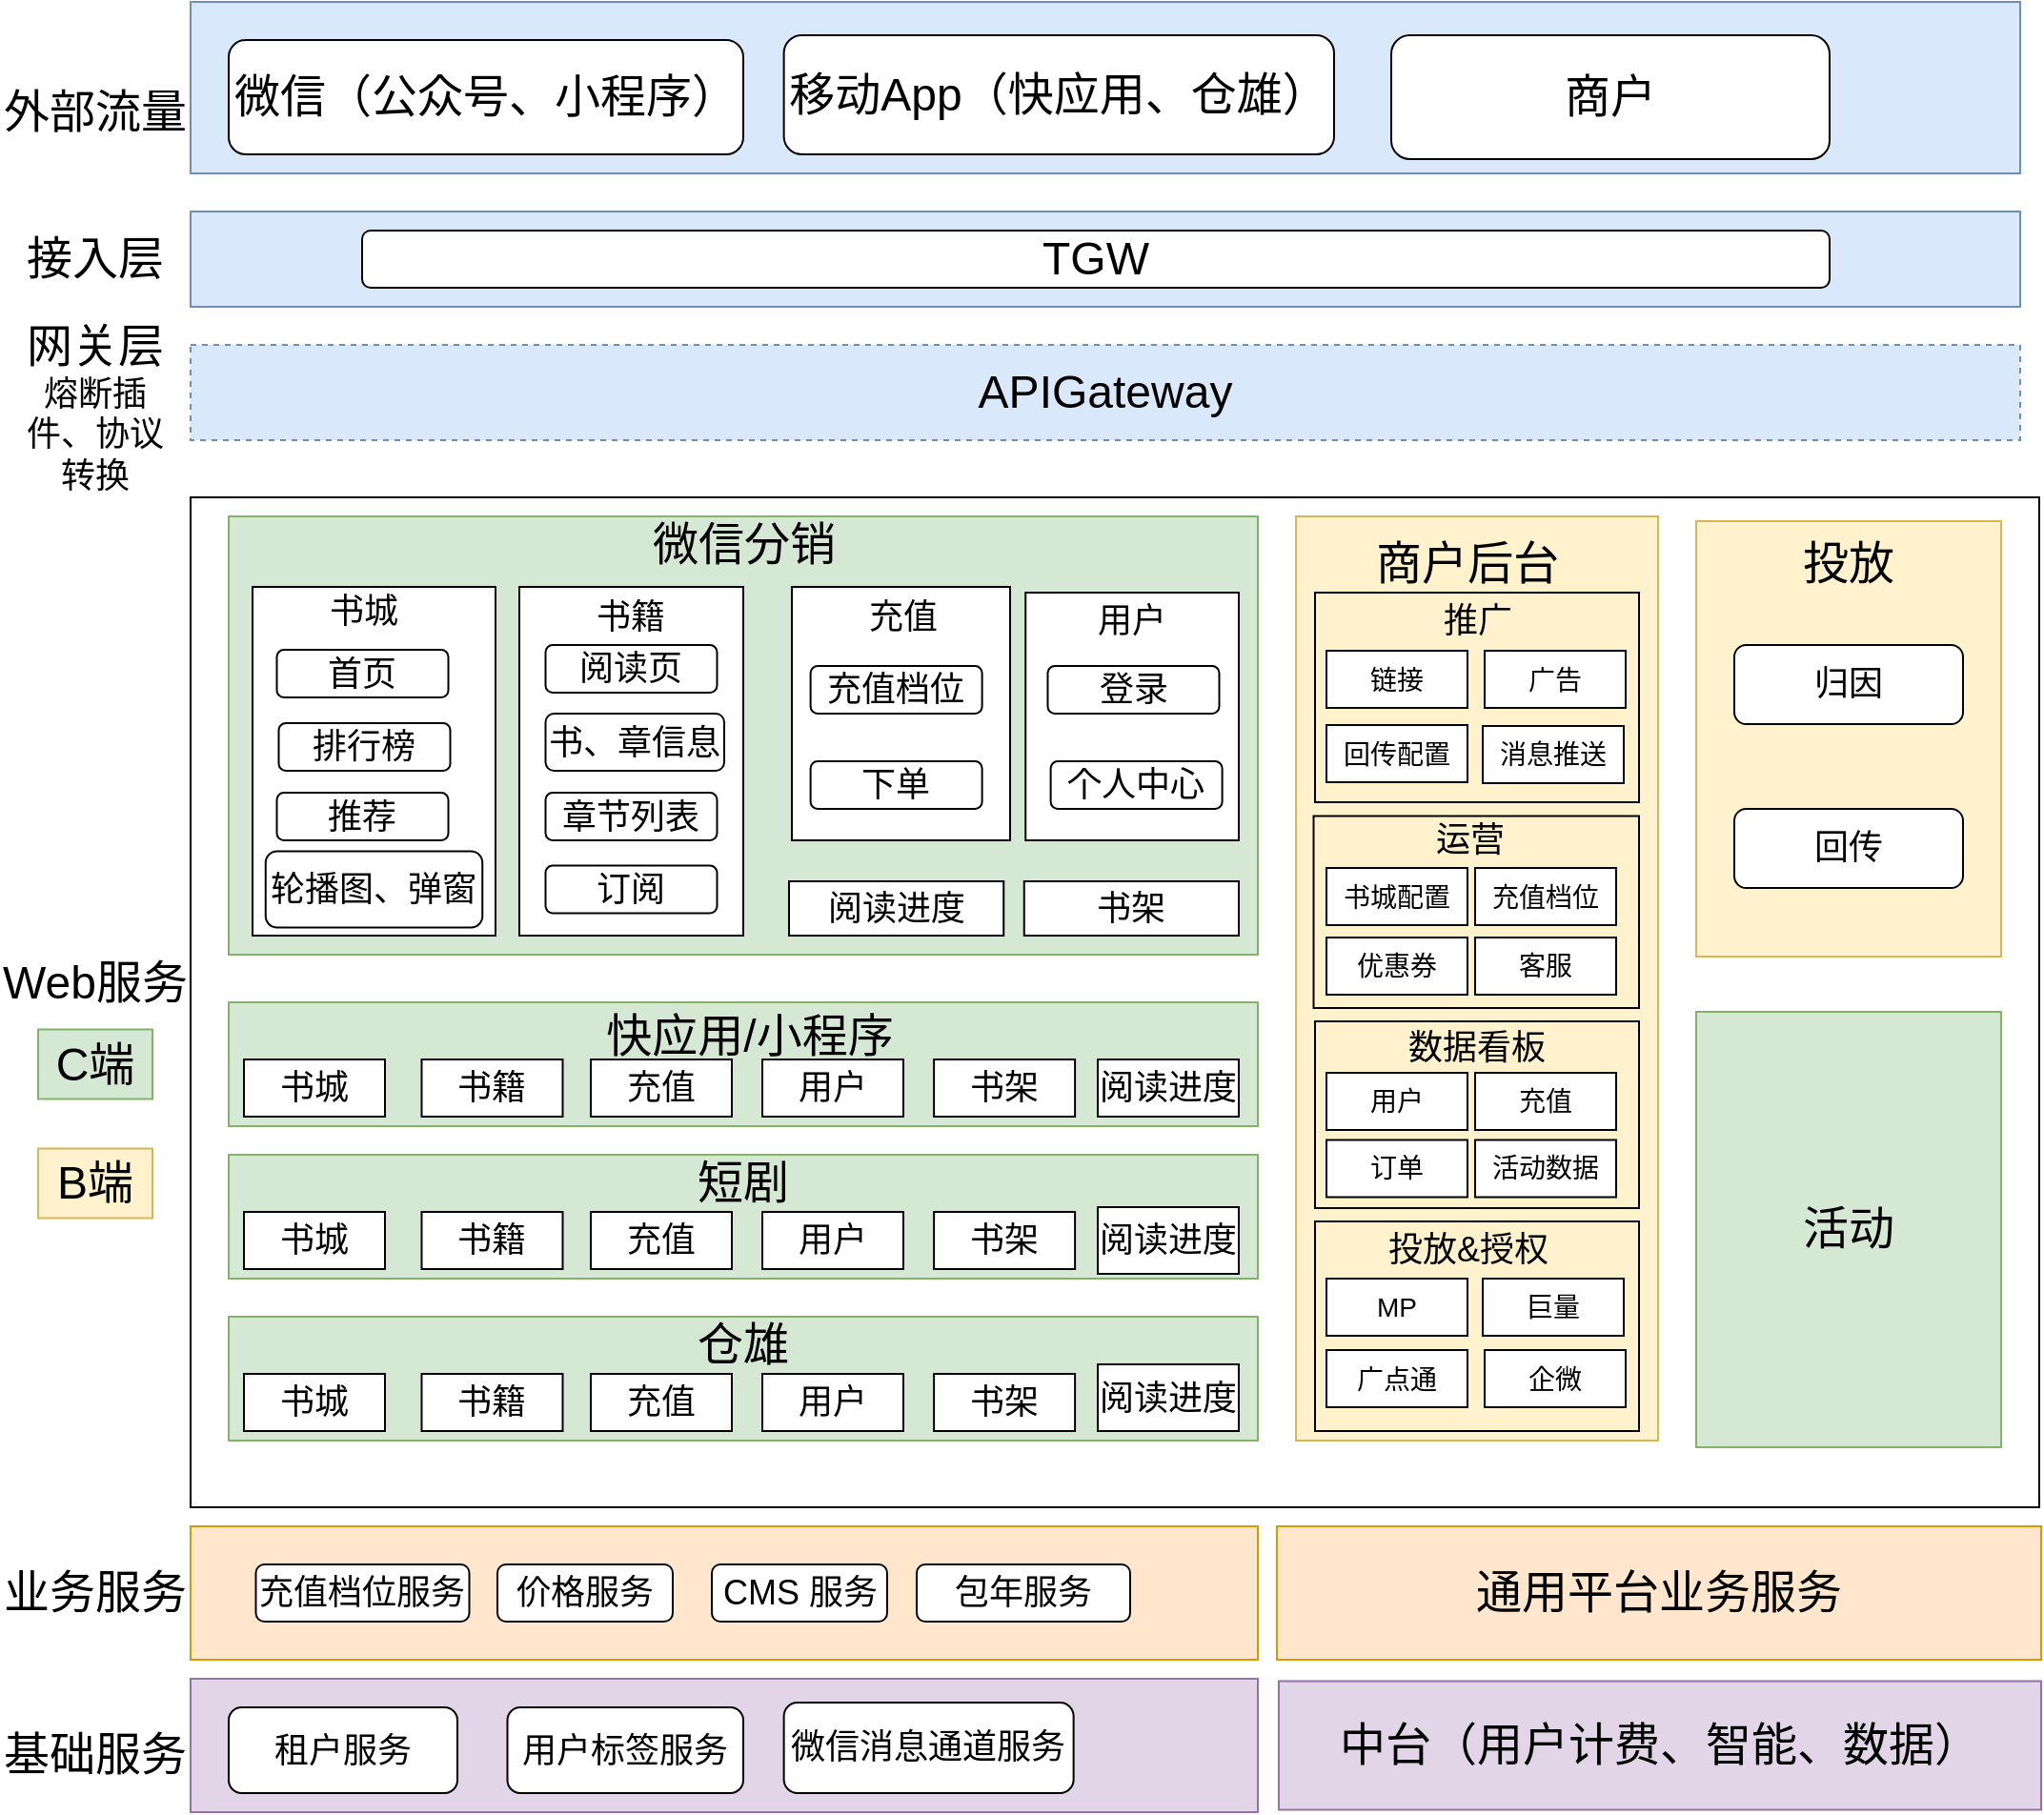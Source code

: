 <mxfile version="20.5.3" type="github" pages="4">
  <diagram id="LHeB4NjMnUi0cGWfg-VW" name="原架构">
    <mxGraphModel dx="1550" dy="827" grid="1" gridSize="10" guides="1" tooltips="1" connect="1" arrows="1" fold="1" page="1" pageScale="1" pageWidth="827" pageHeight="1169" math="0" shadow="0">
      <root>
        <mxCell id="0" />
        <mxCell id="1" parent="0" />
        <mxCell id="P3jRsYUMKIRg7UYWmszn-2" value="" style="rounded=0;whiteSpace=wrap;html=1;fillColor=#dae8fc;strokeColor=#6c8ebf;" parent="1" vertex="1">
          <mxGeometry x="100" y="40" width="960" height="90" as="geometry" />
        </mxCell>
        <mxCell id="P3jRsYUMKIRg7UYWmszn-4" value="&lt;font style=&quot;font-size: 24px;&quot;&gt;微信（公众号、小程序）&lt;/font&gt;" style="rounded=1;whiteSpace=wrap;html=1;" parent="1" vertex="1">
          <mxGeometry x="120" y="60" width="270" height="60" as="geometry" />
        </mxCell>
        <mxCell id="P3jRsYUMKIRg7UYWmszn-5" value="&lt;font style=&quot;font-size: 24px;&quot;&gt;移动App（快应用、仓雄）&lt;/font&gt;" style="rounded=1;whiteSpace=wrap;html=1;" parent="1" vertex="1">
          <mxGeometry x="411.31" y="57.5" width="288.69" height="62.5" as="geometry" />
        </mxCell>
        <mxCell id="P3jRsYUMKIRg7UYWmszn-8" value="&lt;font style=&quot;font-size: 24px;&quot;&gt;外部流量&lt;/font&gt;" style="text;html=1;strokeColor=none;fillColor=none;align=center;verticalAlign=middle;whiteSpace=wrap;rounded=0;" parent="1" vertex="1">
          <mxGeometry y="72.5" width="100" height="50" as="geometry" />
        </mxCell>
        <mxCell id="P3jRsYUMKIRg7UYWmszn-9" value="" style="rounded=0;whiteSpace=wrap;html=1;fillColor=#dae8fc;strokeColor=#6c8ebf;" parent="1" vertex="1">
          <mxGeometry x="100" y="150" width="960" height="50" as="geometry" />
        </mxCell>
        <mxCell id="P3jRsYUMKIRg7UYWmszn-10" value="&lt;font style=&quot;font-size: 24px;&quot;&gt;接入层&lt;/font&gt;" style="text;html=1;strokeColor=none;fillColor=none;align=center;verticalAlign=middle;whiteSpace=wrap;rounded=0;" parent="1" vertex="1">
          <mxGeometry x="10" y="160" width="80" height="30" as="geometry" />
        </mxCell>
        <mxCell id="P3jRsYUMKIRg7UYWmszn-11" value="&lt;font style=&quot;font-size: 24px;&quot;&gt;TGW&lt;/font&gt;" style="rounded=1;whiteSpace=wrap;html=1;" parent="1" vertex="1">
          <mxGeometry x="190" y="160" width="770" height="30" as="geometry" />
        </mxCell>
        <mxCell id="P3jRsYUMKIRg7UYWmszn-13" value="&lt;font style=&quot;font-size: 24px;&quot;&gt;APIGateway&lt;/font&gt;" style="rounded=0;whiteSpace=wrap;html=1;dashed=1;fillColor=#dae8fc;strokeColor=#6c8ebf;" parent="1" vertex="1">
          <mxGeometry x="100" y="220" width="960" height="50" as="geometry" />
        </mxCell>
        <mxCell id="P3jRsYUMKIRg7UYWmszn-14" value="&lt;font style=&quot;&quot;&gt;&lt;font style=&quot;font-size: 24px;&quot;&gt;网关层&lt;br&gt;&lt;/font&gt;&lt;font style=&quot;font-size: 18px;&quot;&gt;熔断插件、协议转换&lt;/font&gt;&lt;/font&gt;" style="text;html=1;strokeColor=none;fillColor=none;align=center;verticalAlign=middle;whiteSpace=wrap;rounded=0;" parent="1" vertex="1">
          <mxGeometry x="10" y="235" width="80" height="35" as="geometry" />
        </mxCell>
        <mxCell id="P3jRsYUMKIRg7UYWmszn-18" value="" style="rounded=0;whiteSpace=wrap;html=1;" parent="1" vertex="1">
          <mxGeometry x="100" y="300" width="970" height="530" as="geometry" />
        </mxCell>
        <mxCell id="P3jRsYUMKIRg7UYWmszn-21" value="&lt;font style=&quot;font-size: 24px;&quot;&gt;Web服务&lt;/font&gt;" style="text;html=1;strokeColor=none;fillColor=none;align=center;verticalAlign=middle;whiteSpace=wrap;rounded=0;" parent="1" vertex="1">
          <mxGeometry y="540" width="100" height="30" as="geometry" />
        </mxCell>
        <mxCell id="P3jRsYUMKIRg7UYWmszn-39" value="" style="rounded=0;whiteSpace=wrap;html=1;fillColor=#d5e8d4;strokeColor=#82b366;" parent="1" vertex="1">
          <mxGeometry x="120" y="310" width="540" height="230" as="geometry" />
        </mxCell>
        <mxCell id="P3jRsYUMKIRg7UYWmszn-40" value="&lt;font style=&quot;font-size: 24px;&quot;&gt;微信分销&lt;/font&gt;" style="text;html=1;strokeColor=none;fillColor=none;align=center;verticalAlign=middle;whiteSpace=wrap;rounded=0;" parent="1" vertex="1">
          <mxGeometry x="333.75" y="310" width="112.5" height="30" as="geometry" />
        </mxCell>
        <mxCell id="P3jRsYUMKIRg7UYWmszn-41" value="" style="rounded=0;whiteSpace=wrap;html=1;" parent="1" vertex="1">
          <mxGeometry x="132.5" y="347" width="127.5" height="183" as="geometry" />
        </mxCell>
        <mxCell id="P3jRsYUMKIRg7UYWmszn-42" value="&lt;font style=&quot;font-size: 18px;&quot;&gt;书城&lt;/font&gt;" style="text;html=1;strokeColor=none;fillColor=none;align=center;verticalAlign=middle;whiteSpace=wrap;rounded=0;" parent="1" vertex="1">
          <mxGeometry x="161.25" y="345" width="60" height="30" as="geometry" />
        </mxCell>
        <mxCell id="P3jRsYUMKIRg7UYWmszn-44" value="&lt;font style=&quot;font-size: 18px;&quot;&gt;首页&lt;/font&gt;" style="rounded=1;whiteSpace=wrap;html=1;" parent="1" vertex="1">
          <mxGeometry x="145.25" y="380" width="90" height="25" as="geometry" />
        </mxCell>
        <mxCell id="P3jRsYUMKIRg7UYWmszn-45" value="&lt;font style=&quot;font-size: 18px;&quot;&gt;排行榜&lt;/font&gt;" style="rounded=1;whiteSpace=wrap;html=1;" parent="1" vertex="1">
          <mxGeometry x="146.25" y="418.5" width="90" height="25" as="geometry" />
        </mxCell>
        <mxCell id="P3jRsYUMKIRg7UYWmszn-46" value="&lt;font style=&quot;font-size: 18px;&quot;&gt;推荐&lt;/font&gt;" style="rounded=1;whiteSpace=wrap;html=1;" parent="1" vertex="1">
          <mxGeometry x="145.25" y="455" width="90" height="25" as="geometry" />
        </mxCell>
        <mxCell id="P3jRsYUMKIRg7UYWmszn-47" value="&lt;font style=&quot;font-size: 18px;&quot;&gt;轮播图、弹窗&lt;/font&gt;" style="rounded=1;whiteSpace=wrap;html=1;" parent="1" vertex="1">
          <mxGeometry x="139.38" y="485.75" width="113.75" height="40" as="geometry" />
        </mxCell>
        <mxCell id="P3jRsYUMKIRg7UYWmszn-48" value="" style="rounded=0;whiteSpace=wrap;html=1;" parent="1" vertex="1">
          <mxGeometry x="272.5" y="347" width="117.5" height="183" as="geometry" />
        </mxCell>
        <mxCell id="P3jRsYUMKIRg7UYWmszn-49" value="&lt;font style=&quot;font-size: 18px;&quot;&gt;书籍&lt;/font&gt;" style="text;html=1;strokeColor=none;fillColor=none;align=center;verticalAlign=middle;whiteSpace=wrap;rounded=0;" parent="1" vertex="1">
          <mxGeometry x="301.25" y="347.5" width="60" height="30" as="geometry" />
        </mxCell>
        <mxCell id="P3jRsYUMKIRg7UYWmszn-50" value="&lt;font style=&quot;font-size: 18px;&quot;&gt;阅读页&lt;/font&gt;" style="rounded=1;whiteSpace=wrap;html=1;" parent="1" vertex="1">
          <mxGeometry x="286.25" y="377.5" width="90" height="25" as="geometry" />
        </mxCell>
        <mxCell id="P3jRsYUMKIRg7UYWmszn-51" value="&lt;font style=&quot;font-size: 18px;&quot;&gt;书、章信息&lt;/font&gt;" style="rounded=1;whiteSpace=wrap;html=1;" parent="1" vertex="1">
          <mxGeometry x="286.25" y="413.5" width="93.75" height="30" as="geometry" />
        </mxCell>
        <mxCell id="P3jRsYUMKIRg7UYWmszn-53" value="&lt;font style=&quot;font-size: 18px;&quot;&gt;章节列表&lt;/font&gt;" style="rounded=1;whiteSpace=wrap;html=1;" parent="1" vertex="1">
          <mxGeometry x="286.25" y="455" width="90" height="25" as="geometry" />
        </mxCell>
        <mxCell id="P3jRsYUMKIRg7UYWmszn-54" value="&lt;font style=&quot;font-size: 18px;&quot;&gt;订阅&lt;/font&gt;" style="rounded=1;whiteSpace=wrap;html=1;" parent="1" vertex="1">
          <mxGeometry x="286.25" y="493.25" width="90" height="25" as="geometry" />
        </mxCell>
        <mxCell id="P3jRsYUMKIRg7UYWmszn-56" value="" style="rounded=0;whiteSpace=wrap;html=1;" parent="1" vertex="1">
          <mxGeometry x="415.5" y="347" width="114.5" height="133" as="geometry" />
        </mxCell>
        <mxCell id="P3jRsYUMKIRg7UYWmszn-57" value="&lt;font style=&quot;font-size: 18px;&quot;&gt;充值&lt;/font&gt;" style="text;html=1;strokeColor=none;fillColor=none;align=center;verticalAlign=middle;whiteSpace=wrap;rounded=0;" parent="1" vertex="1">
          <mxGeometry x="444.25" y="347.5" width="60" height="30" as="geometry" />
        </mxCell>
        <mxCell id="P3jRsYUMKIRg7UYWmszn-59" value="&lt;font style=&quot;font-size: 18px;&quot;&gt;充值档位&lt;/font&gt;" style="rounded=1;whiteSpace=wrap;html=1;" parent="1" vertex="1">
          <mxGeometry x="425.31" y="388.5" width="90" height="25" as="geometry" />
        </mxCell>
        <mxCell id="P3jRsYUMKIRg7UYWmszn-64" value="&lt;font style=&quot;font-size: 18px;&quot;&gt;下单&lt;/font&gt;" style="rounded=1;whiteSpace=wrap;html=1;" parent="1" vertex="1">
          <mxGeometry x="425.31" y="438.5" width="90" height="25" as="geometry" />
        </mxCell>
        <mxCell id="P3jRsYUMKIRg7UYWmszn-65" value="&lt;font style=&quot;font-size: 18px;&quot;&gt;书架&lt;/font&gt;" style="rounded=0;whiteSpace=wrap;html=1;" parent="1" vertex="1">
          <mxGeometry x="537.38" y="501.5" width="112.62" height="28.5" as="geometry" />
        </mxCell>
        <mxCell id="P3jRsYUMKIRg7UYWmszn-67" value="&lt;font style=&quot;font-size: 18px;&quot;&gt;阅读进度&lt;/font&gt;" style="rounded=0;whiteSpace=wrap;html=1;" parent="1" vertex="1">
          <mxGeometry x="414" y="501.5" width="112.62" height="28.5" as="geometry" />
        </mxCell>
        <mxCell id="P3jRsYUMKIRg7UYWmszn-69" value="" style="rounded=0;whiteSpace=wrap;html=1;" parent="1" vertex="1">
          <mxGeometry x="538.12" y="350" width="111.88" height="130" as="geometry" />
        </mxCell>
        <mxCell id="P3jRsYUMKIRg7UYWmszn-70" value="&lt;font style=&quot;font-size: 18px;&quot;&gt;用户&lt;/font&gt;" style="text;html=1;strokeColor=none;fillColor=none;align=center;verticalAlign=middle;whiteSpace=wrap;rounded=0;" parent="1" vertex="1">
          <mxGeometry x="564.06" y="350" width="60" height="30" as="geometry" />
        </mxCell>
        <mxCell id="P3jRsYUMKIRg7UYWmszn-71" value="&lt;font style=&quot;font-size: 18px;&quot;&gt;登录&lt;/font&gt;" style="rounded=1;whiteSpace=wrap;html=1;" parent="1" vertex="1">
          <mxGeometry x="549.75" y="388.5" width="90" height="25" as="geometry" />
        </mxCell>
        <mxCell id="P3jRsYUMKIRg7UYWmszn-72" value="&lt;font style=&quot;font-size: 18px;&quot;&gt;个人中心&lt;/font&gt;" style="rounded=1;whiteSpace=wrap;html=1;" parent="1" vertex="1">
          <mxGeometry x="551.31" y="438.5" width="90" height="25" as="geometry" />
        </mxCell>
        <mxCell id="P3jRsYUMKIRg7UYWmszn-73" value="" style="rounded=0;whiteSpace=wrap;html=1;fillColor=#d5e8d4;strokeColor=#82b366;" parent="1" vertex="1">
          <mxGeometry x="120" y="565" width="540" height="65" as="geometry" />
        </mxCell>
        <mxCell id="P3jRsYUMKIRg7UYWmszn-74" value="&lt;font style=&quot;font-size: 24px;&quot;&gt;快应用/小程序&lt;/font&gt;" style="text;html=1;strokeColor=none;fillColor=none;align=center;verticalAlign=middle;whiteSpace=wrap;rounded=0;" parent="1" vertex="1">
          <mxGeometry x="311.5" y="565" width="162.5" height="35" as="geometry" />
        </mxCell>
        <mxCell id="P3jRsYUMKIRg7UYWmszn-76" value="&lt;font style=&quot;font-size: 18px;&quot;&gt;书城&lt;/font&gt;" style="rounded=0;whiteSpace=wrap;html=1;" parent="1" vertex="1">
          <mxGeometry x="128" y="595" width="74" height="30" as="geometry" />
        </mxCell>
        <mxCell id="P3jRsYUMKIRg7UYWmszn-77" value="&lt;font style=&quot;font-size: 18px;&quot;&gt;书籍&lt;/font&gt;" style="rounded=0;whiteSpace=wrap;html=1;" parent="1" vertex="1">
          <mxGeometry x="221.25" y="595" width="74" height="30" as="geometry" />
        </mxCell>
        <mxCell id="P3jRsYUMKIRg7UYWmszn-78" value="&lt;font style=&quot;font-size: 18px;&quot;&gt;充值&lt;/font&gt;" style="rounded=0;whiteSpace=wrap;html=1;" parent="1" vertex="1">
          <mxGeometry x="310" y="595" width="74" height="30" as="geometry" />
        </mxCell>
        <mxCell id="P3jRsYUMKIRg7UYWmszn-79" value="&lt;font style=&quot;font-size: 18px;&quot;&gt;用户&lt;/font&gt;" style="rounded=0;whiteSpace=wrap;html=1;" parent="1" vertex="1">
          <mxGeometry x="400" y="595" width="74" height="30" as="geometry" />
        </mxCell>
        <mxCell id="P3jRsYUMKIRg7UYWmszn-80" value="&lt;font style=&quot;font-size: 18px;&quot;&gt;书架&lt;/font&gt;" style="rounded=0;whiteSpace=wrap;html=1;" parent="1" vertex="1">
          <mxGeometry x="490.06" y="595" width="74" height="30" as="geometry" />
        </mxCell>
        <mxCell id="P3jRsYUMKIRg7UYWmszn-81" value="&lt;font style=&quot;font-size: 18px;&quot;&gt;阅读进度&lt;/font&gt;" style="rounded=0;whiteSpace=wrap;html=1;" parent="1" vertex="1">
          <mxGeometry x="576" y="595" width="74" height="30" as="geometry" />
        </mxCell>
        <mxCell id="P3jRsYUMKIRg7UYWmszn-82" value="" style="rounded=0;whiteSpace=wrap;html=1;fillColor=#d5e8d4;strokeColor=#82b366;" parent="1" vertex="1">
          <mxGeometry x="120" y="645" width="540" height="65" as="geometry" />
        </mxCell>
        <mxCell id="P3jRsYUMKIRg7UYWmszn-83" value="&lt;font style=&quot;font-size: 18px;&quot;&gt;书城&lt;/font&gt;" style="rounded=0;whiteSpace=wrap;html=1;" parent="1" vertex="1">
          <mxGeometry x="128" y="675" width="74" height="30" as="geometry" />
        </mxCell>
        <mxCell id="P3jRsYUMKIRg7UYWmszn-84" value="&lt;font style=&quot;font-size: 18px;&quot;&gt;书籍&lt;/font&gt;" style="rounded=0;whiteSpace=wrap;html=1;" parent="1" vertex="1">
          <mxGeometry x="221.25" y="675" width="74" height="30" as="geometry" />
        </mxCell>
        <mxCell id="P3jRsYUMKIRg7UYWmszn-85" value="&lt;font style=&quot;font-size: 18px;&quot;&gt;充值&lt;/font&gt;" style="rounded=0;whiteSpace=wrap;html=1;" parent="1" vertex="1">
          <mxGeometry x="310" y="675" width="74" height="30" as="geometry" />
        </mxCell>
        <mxCell id="P3jRsYUMKIRg7UYWmszn-86" value="&lt;font style=&quot;font-size: 18px;&quot;&gt;用户&lt;/font&gt;" style="rounded=0;whiteSpace=wrap;html=1;" parent="1" vertex="1">
          <mxGeometry x="400" y="675" width="74" height="30" as="geometry" />
        </mxCell>
        <mxCell id="P3jRsYUMKIRg7UYWmszn-87" value="&lt;font style=&quot;font-size: 18px;&quot;&gt;书架&lt;/font&gt;" style="rounded=0;whiteSpace=wrap;html=1;" parent="1" vertex="1">
          <mxGeometry x="490.06" y="675" width="74" height="30" as="geometry" />
        </mxCell>
        <mxCell id="P3jRsYUMKIRg7UYWmszn-88" value="&lt;font style=&quot;font-size: 18px;&quot;&gt;阅读进度&lt;/font&gt;" style="rounded=0;whiteSpace=wrap;html=1;" parent="1" vertex="1">
          <mxGeometry x="576" y="672.5" width="74" height="35" as="geometry" />
        </mxCell>
        <mxCell id="P3jRsYUMKIRg7UYWmszn-89" value="&lt;font style=&quot;font-size: 24px;&quot;&gt;短剧&lt;/font&gt;" style="text;html=1;strokeColor=none;fillColor=none;align=center;verticalAlign=middle;whiteSpace=wrap;rounded=0;" parent="1" vertex="1">
          <mxGeometry x="345" y="645" width="90" height="30" as="geometry" />
        </mxCell>
        <mxCell id="P3jRsYUMKIRg7UYWmszn-90" value="" style="rounded=0;whiteSpace=wrap;html=1;fillColor=#d5e8d4;strokeColor=#82b366;" parent="1" vertex="1">
          <mxGeometry x="120" y="730" width="540" height="65" as="geometry" />
        </mxCell>
        <mxCell id="P3jRsYUMKIRg7UYWmszn-91" value="&lt;font style=&quot;font-size: 18px;&quot;&gt;书城&lt;/font&gt;" style="rounded=0;whiteSpace=wrap;html=1;" parent="1" vertex="1">
          <mxGeometry x="128" y="760" width="74" height="30" as="geometry" />
        </mxCell>
        <mxCell id="P3jRsYUMKIRg7UYWmszn-92" value="&lt;font style=&quot;font-size: 18px;&quot;&gt;书籍&lt;/font&gt;" style="rounded=0;whiteSpace=wrap;html=1;" parent="1" vertex="1">
          <mxGeometry x="221.25" y="760" width="74" height="30" as="geometry" />
        </mxCell>
        <mxCell id="P3jRsYUMKIRg7UYWmszn-93" value="&lt;font style=&quot;font-size: 18px;&quot;&gt;充值&lt;/font&gt;" style="rounded=0;whiteSpace=wrap;html=1;" parent="1" vertex="1">
          <mxGeometry x="310" y="760" width="74" height="30" as="geometry" />
        </mxCell>
        <mxCell id="P3jRsYUMKIRg7UYWmszn-94" value="&lt;font style=&quot;font-size: 18px;&quot;&gt;用户&lt;/font&gt;" style="rounded=0;whiteSpace=wrap;html=1;" parent="1" vertex="1">
          <mxGeometry x="400" y="760" width="74" height="30" as="geometry" />
        </mxCell>
        <mxCell id="P3jRsYUMKIRg7UYWmszn-95" value="&lt;font style=&quot;font-size: 18px;&quot;&gt;书架&lt;/font&gt;" style="rounded=0;whiteSpace=wrap;html=1;" parent="1" vertex="1">
          <mxGeometry x="490.06" y="760" width="74" height="30" as="geometry" />
        </mxCell>
        <mxCell id="P3jRsYUMKIRg7UYWmszn-97" value="&lt;font style=&quot;font-size: 24px;&quot;&gt;仓雄&lt;/font&gt;" style="text;html=1;strokeColor=none;fillColor=none;align=center;verticalAlign=middle;whiteSpace=wrap;rounded=0;" parent="1" vertex="1">
          <mxGeometry x="345" y="730" width="90" height="30" as="geometry" />
        </mxCell>
        <mxCell id="P3jRsYUMKIRg7UYWmszn-103" value="" style="rounded=0;whiteSpace=wrap;html=1;fillColor=#fff2cc;strokeColor=#d6b656;" parent="1" vertex="1">
          <mxGeometry x="890" y="312.5" width="160" height="228.5" as="geometry" />
        </mxCell>
        <mxCell id="P3jRsYUMKIRg7UYWmszn-104" value="" style="rounded=0;whiteSpace=wrap;html=1;fillColor=#fff2cc;strokeColor=#d6b656;" parent="1" vertex="1">
          <mxGeometry x="680" y="310" width="190" height="485" as="geometry" />
        </mxCell>
        <mxCell id="P3jRsYUMKIRg7UYWmszn-107" value="&lt;font style=&quot;font-size: 24px;&quot;&gt;投放&lt;/font&gt;" style="text;html=1;strokeColor=none;fillColor=none;align=center;verticalAlign=middle;whiteSpace=wrap;rounded=0;" parent="1" vertex="1">
          <mxGeometry x="935" y="320" width="70" height="30" as="geometry" />
        </mxCell>
        <mxCell id="P3jRsYUMKIRg7UYWmszn-108" value="&lt;font style=&quot;font-size: 18px;&quot;&gt;归因&lt;/font&gt;" style="rounded=1;whiteSpace=wrap;html=1;" parent="1" vertex="1">
          <mxGeometry x="910" y="377.5" width="120" height="41.5" as="geometry" />
        </mxCell>
        <mxCell id="P3jRsYUMKIRg7UYWmszn-109" value="&lt;font style=&quot;font-size: 18px;&quot;&gt;回传&lt;/font&gt;" style="rounded=1;whiteSpace=wrap;html=1;" parent="1" vertex="1">
          <mxGeometry x="910" y="463.5" width="120" height="41.5" as="geometry" />
        </mxCell>
        <mxCell id="P3jRsYUMKIRg7UYWmszn-124" value="&lt;font style=&quot;font-size: 24px;&quot;&gt;活动&lt;/font&gt;" style="rounded=0;whiteSpace=wrap;html=1;fillColor=#d5e8d4;strokeColor=#82b366;" parent="1" vertex="1">
          <mxGeometry x="890" y="570" width="160" height="228.5" as="geometry" />
        </mxCell>
        <mxCell id="P3jRsYUMKIRg7UYWmszn-128" value="&lt;font style=&quot;font-size: 24px;&quot;&gt;商户&lt;/font&gt;" style="rounded=1;whiteSpace=wrap;html=1;" parent="1" vertex="1">
          <mxGeometry x="730" y="57.5" width="230" height="65" as="geometry" />
        </mxCell>
        <mxCell id="elYfRWdLJCSy1WfxLkB--20" value="" style="rounded=0;whiteSpace=wrap;html=1;fontSize=24;fillColor=#e1d5e7;strokeColor=#9673a6;" parent="1" vertex="1">
          <mxGeometry x="100" y="920" width="560" height="70" as="geometry" />
        </mxCell>
        <mxCell id="elYfRWdLJCSy1WfxLkB--21" value="&lt;font style=&quot;font-size: 24px;&quot;&gt;基础服务&lt;/font&gt;" style="text;html=1;strokeColor=none;fillColor=none;align=center;verticalAlign=middle;whiteSpace=wrap;rounded=0;" parent="1" vertex="1">
          <mxGeometry y="940" width="100" height="40" as="geometry" />
        </mxCell>
        <mxCell id="elYfRWdLJCSy1WfxLkB--23" value="租户服务" style="rounded=1;whiteSpace=wrap;html=1;fontSize=18;" parent="1" vertex="1">
          <mxGeometry x="120" y="935" width="120" height="45" as="geometry" />
        </mxCell>
        <mxCell id="elYfRWdLJCSy1WfxLkB--28" value="用户标签服务" style="rounded=1;whiteSpace=wrap;html=1;fontSize=18;" parent="1" vertex="1">
          <mxGeometry x="266.25" y="935" width="123.75" height="45" as="geometry" />
        </mxCell>
        <mxCell id="elYfRWdLJCSy1WfxLkB--30" value="微信消息通道服务" style="rounded=1;whiteSpace=wrap;html=1;fontSize=18;" parent="1" vertex="1">
          <mxGeometry x="411.31" y="932.5" width="152" height="47.5" as="geometry" />
        </mxCell>
        <mxCell id="elYfRWdLJCSy1WfxLkB--32" value="中台（用户计费、智能、数据）" style="rounded=0;whiteSpace=wrap;html=1;fontSize=24;fillColor=#e1d5e7;strokeColor=#9673a6;" parent="1" vertex="1">
          <mxGeometry x="671" y="921.25" width="400" height="67.5" as="geometry" />
        </mxCell>
        <mxCell id="elYfRWdLJCSy1WfxLkB--35" value="C端" style="rounded=0;whiteSpace=wrap;html=1;fontSize=24;fillColor=#d5e8d4;strokeColor=#82b366;" parent="1" vertex="1">
          <mxGeometry x="20" y="579.25" width="60" height="36.5" as="geometry" />
        </mxCell>
        <mxCell id="elYfRWdLJCSy1WfxLkB--37" value="B端" style="rounded=0;whiteSpace=wrap;html=1;fontSize=24;fillColor=#fff2cc;strokeColor=#d6b656;" parent="1" vertex="1">
          <mxGeometry x="20" y="641.75" width="60" height="36.5" as="geometry" />
        </mxCell>
        <mxCell id="cNL9EHBi71QVaALrMv2o-1" value="" style="rounded=0;whiteSpace=wrap;html=1;fillColor=#FFF2CC;strokeColor=#000000;" parent="1" vertex="1">
          <mxGeometry x="690" y="350" width="170" height="110" as="geometry" />
        </mxCell>
        <mxCell id="cNL9EHBi71QVaALrMv2o-3" value="&lt;span style=&quot;font-size: 18px;&quot;&gt;推广&lt;/span&gt;" style="text;html=1;strokeColor=none;fillColor=none;align=center;verticalAlign=middle;whiteSpace=wrap;rounded=0;fontSize=18;" parent="1" vertex="1">
          <mxGeometry x="693.5" y="347" width="162.5" height="35" as="geometry" />
        </mxCell>
        <mxCell id="cNL9EHBi71QVaALrMv2o-6" value="&lt;font style=&quot;font-size: 14px;&quot;&gt;回传配置&lt;/font&gt;" style="rounded=0;whiteSpace=wrap;html=1;fontSize=14;" parent="1" vertex="1">
          <mxGeometry x="696" y="419.5" width="74" height="30" as="geometry" />
        </mxCell>
        <mxCell id="cNL9EHBi71QVaALrMv2o-14" value="" style="rounded=0;whiteSpace=wrap;html=1;fillColor=#FFF2CC;strokeColor=#000000;" parent="1" vertex="1">
          <mxGeometry x="689.25" y="467.25" width="170.75" height="100.75" as="geometry" />
        </mxCell>
        <mxCell id="cNL9EHBi71QVaALrMv2o-16" value="&lt;span style=&quot;font-size: 24px;&quot;&gt;商户后台&lt;/span&gt;" style="text;html=1;strokeColor=none;fillColor=none;align=center;verticalAlign=middle;whiteSpace=wrap;rounded=0;" parent="1" vertex="1">
          <mxGeometry x="710" y="320.5" width="119.75" height="29.5" as="geometry" />
        </mxCell>
        <mxCell id="cNL9EHBi71QVaALrMv2o-17" value="&lt;font style=&quot;font-size: 14px;&quot;&gt;链接&lt;/font&gt;" style="rounded=0;whiteSpace=wrap;html=1;fontSize=14;" parent="1" vertex="1">
          <mxGeometry x="696" y="380.5" width="74" height="30" as="geometry" />
        </mxCell>
        <mxCell id="cNL9EHBi71QVaALrMv2o-18" value="&lt;font style=&quot;font-size: 14px;&quot;&gt;优惠券&lt;/font&gt;" style="rounded=0;whiteSpace=wrap;html=1;fontSize=14;" parent="1" vertex="1">
          <mxGeometry x="696" y="531" width="74" height="30" as="geometry" />
        </mxCell>
        <mxCell id="cNL9EHBi71QVaALrMv2o-19" value="&lt;span style=&quot;font-size: 18px;&quot;&gt;运营&lt;/span&gt;" style="text;html=1;strokeColor=none;fillColor=none;align=center;verticalAlign=middle;whiteSpace=wrap;rounded=0;fontSize=18;" parent="1" vertex="1">
          <mxGeometry x="689.5" y="462.38" width="162.5" height="35" as="geometry" />
        </mxCell>
        <mxCell id="cNL9EHBi71QVaALrMv2o-20" value="&lt;font style=&quot;font-size: 14px;&quot;&gt;书城配置&lt;/font&gt;" style="rounded=0;whiteSpace=wrap;html=1;fontSize=14;" parent="1" vertex="1">
          <mxGeometry x="696" y="494.5" width="74" height="30" as="geometry" />
        </mxCell>
        <mxCell id="cNL9EHBi71QVaALrMv2o-22" value="消息推送" style="rounded=0;whiteSpace=wrap;html=1;fontSize=14;" parent="1" vertex="1">
          <mxGeometry x="778" y="420" width="74" height="30" as="geometry" />
        </mxCell>
        <mxCell id="cNL9EHBi71QVaALrMv2o-25" value="" style="rounded=0;whiteSpace=wrap;html=1;fillColor=#FFF2CC;strokeColor=#000000;" parent="1" vertex="1">
          <mxGeometry x="690" y="575" width="170" height="98" as="geometry" />
        </mxCell>
        <mxCell id="cNL9EHBi71QVaALrMv2o-26" value="" style="rounded=0;whiteSpace=wrap;html=1;fillColor=#FFF2CC;strokeColor=#000000;" parent="1" vertex="1">
          <mxGeometry x="690" y="680" width="170" height="110" as="geometry" />
        </mxCell>
        <mxCell id="cNL9EHBi71QVaALrMv2o-27" value="&lt;font style=&quot;font-size: 18px;&quot;&gt;投放&amp;amp;授权&lt;/font&gt;" style="text;html=1;strokeColor=none;fillColor=none;align=center;verticalAlign=middle;whiteSpace=wrap;rounded=0;fontSize=18;" parent="1" vertex="1">
          <mxGeometry x="721.19" y="685" width="99.12" height="20" as="geometry" />
        </mxCell>
        <mxCell id="cNL9EHBi71QVaALrMv2o-31" value="&lt;font style=&quot;font-size: 18px;&quot;&gt;数据看板&lt;/font&gt;" style="text;html=1;strokeColor=none;fillColor=none;align=center;verticalAlign=middle;whiteSpace=wrap;rounded=0;fontSize=18;" parent="1" vertex="1">
          <mxGeometry x="690" y="571" width="170" height="35" as="geometry" />
        </mxCell>
        <mxCell id="cNL9EHBi71QVaALrMv2o-32" value="用户" style="rounded=0;whiteSpace=wrap;html=1;fontSize=14;" parent="1" vertex="1">
          <mxGeometry x="696" y="602" width="74" height="30" as="geometry" />
        </mxCell>
        <mxCell id="cNL9EHBi71QVaALrMv2o-33" value="订单" style="rounded=0;whiteSpace=wrap;html=1;fontSize=14;" parent="1" vertex="1">
          <mxGeometry x="696" y="637.25" width="74" height="30" as="geometry" />
        </mxCell>
        <mxCell id="cNL9EHBi71QVaALrMv2o-34" value="充值" style="rounded=0;whiteSpace=wrap;html=1;fontSize=14;" parent="1" vertex="1">
          <mxGeometry x="774" y="602" width="74" height="30" as="geometry" />
        </mxCell>
        <mxCell id="cNL9EHBi71QVaALrMv2o-35" value="活动数据" style="rounded=0;whiteSpace=wrap;html=1;fontSize=14;" parent="1" vertex="1">
          <mxGeometry x="774" y="637.25" width="74" height="30" as="geometry" />
        </mxCell>
        <mxCell id="cNL9EHBi71QVaALrMv2o-44" value="&lt;font style=&quot;font-size: 14px;&quot;&gt;广告&lt;/font&gt;" style="rounded=0;whiteSpace=wrap;html=1;fontSize=14;" parent="1" vertex="1">
          <mxGeometry x="779" y="380.5" width="74" height="30" as="geometry" />
        </mxCell>
        <mxCell id="cNL9EHBi71QVaALrMv2o-45" value="客服" style="rounded=0;whiteSpace=wrap;html=1;fontSize=14;" parent="1" vertex="1">
          <mxGeometry x="774" y="531" width="74" height="30" as="geometry" />
        </mxCell>
        <mxCell id="cNL9EHBi71QVaALrMv2o-47" value="MP" style="rounded=0;whiteSpace=wrap;html=1;fontSize=14;" parent="1" vertex="1">
          <mxGeometry x="696" y="710" width="74" height="30" as="geometry" />
        </mxCell>
        <mxCell id="cNL9EHBi71QVaALrMv2o-49" value="巨量" style="rounded=0;whiteSpace=wrap;html=1;fontSize=14;" parent="1" vertex="1">
          <mxGeometry x="778" y="710" width="74" height="30" as="geometry" />
        </mxCell>
        <mxCell id="cNL9EHBi71QVaALrMv2o-50" value="广点通" style="rounded=0;whiteSpace=wrap;html=1;fontSize=14;" parent="1" vertex="1">
          <mxGeometry x="696" y="747.5" width="74" height="30" as="geometry" />
        </mxCell>
        <mxCell id="cNL9EHBi71QVaALrMv2o-51" value="企微" style="rounded=0;whiteSpace=wrap;html=1;fontSize=14;" parent="1" vertex="1">
          <mxGeometry x="779" y="747.5" width="74" height="30" as="geometry" />
        </mxCell>
        <mxCell id="cNL9EHBi71QVaALrMv2o-53" value="&lt;span style=&quot;font-size: 14px;&quot;&gt;充值档位&lt;/span&gt;" style="rounded=0;whiteSpace=wrap;html=1;fontSize=14;" parent="1" vertex="1">
          <mxGeometry x="774" y="494.5" width="74" height="30" as="geometry" />
        </mxCell>
        <mxCell id="aJzPHlp5MDxAh6HLsRcm-1" value="&lt;font style=&quot;font-size: 18px;&quot;&gt;阅读进度&lt;/font&gt;" style="rounded=0;whiteSpace=wrap;html=1;" parent="1" vertex="1">
          <mxGeometry x="576" y="755" width="74" height="35" as="geometry" />
        </mxCell>
        <mxCell id="urlEHCIApxvy9QySj8jp-1" value="" style="rounded=0;whiteSpace=wrap;html=1;fontSize=18;fillColor=#ffe6cc;strokeColor=#d79b00;" parent="1" vertex="1">
          <mxGeometry x="100" y="840" width="560" height="70" as="geometry" />
        </mxCell>
        <mxCell id="urlEHCIApxvy9QySj8jp-2" value="&lt;font style=&quot;font-size: 24px;&quot;&gt;业务服务&lt;/font&gt;" style="text;html=1;strokeColor=none;fillColor=none;align=center;verticalAlign=middle;whiteSpace=wrap;rounded=0;" parent="1" vertex="1">
          <mxGeometry y="860" width="100" height="30" as="geometry" />
        </mxCell>
        <mxCell id="urlEHCIApxvy9QySj8jp-4" value="充值档位服务" style="rounded=1;whiteSpace=wrap;html=1;fontSize=18;" parent="1" vertex="1">
          <mxGeometry x="134.25" y="860" width="112" height="30" as="geometry" />
        </mxCell>
        <mxCell id="urlEHCIApxvy9QySj8jp-6" value="包年服务" style="rounded=1;whiteSpace=wrap;html=1;fontSize=18;" parent="1" vertex="1">
          <mxGeometry x="481" y="860" width="112" height="30" as="geometry" />
        </mxCell>
        <mxCell id="urlEHCIApxvy9QySj8jp-7" value="价格服务" style="rounded=1;whiteSpace=wrap;html=1;fontSize=18;" parent="1" vertex="1">
          <mxGeometry x="261" y="860" width="92" height="30" as="geometry" />
        </mxCell>
        <mxCell id="urlEHCIApxvy9QySj8jp-8" value="CMS 服务" style="rounded=1;whiteSpace=wrap;html=1;fontSize=18;" parent="1" vertex="1">
          <mxGeometry x="373.5" y="860" width="92" height="30" as="geometry" />
        </mxCell>
        <mxCell id="urlEHCIApxvy9QySj8jp-15" value="&lt;font style=&quot;font-size: 24px;&quot;&gt;通用平台业务服务&lt;/font&gt;" style="rounded=0;whiteSpace=wrap;html=1;fontSize=18;fillColor=#ffe6cc;strokeColor=#d79b00;" parent="1" vertex="1">
          <mxGeometry x="670" y="840" width="401" height="70" as="geometry" />
        </mxCell>
      </root>
    </mxGraphModel>
  </diagram>
  <diagram name="服务化" id="qiYkU8uw-nNdQtB3VIew">
    <mxGraphModel dx="1550" dy="827" grid="1" gridSize="10" guides="1" tooltips="1" connect="1" arrows="1" fold="1" page="1" pageScale="1" pageWidth="827" pageHeight="1169" math="0" shadow="0">
      <root>
        <mxCell id="c6bKQEAfyQHRHTY0jHHv-0" />
        <mxCell id="c6bKQEAfyQHRHTY0jHHv-1" parent="c6bKQEAfyQHRHTY0jHHv-0" />
        <mxCell id="0jycYlJXcyQYSVbl3O99-6" value="" style="rounded=1;whiteSpace=wrap;html=1;shadow=1;strokeColor=#000000;fillColor=#FFFFFF;arcSize=10;" parent="c6bKQEAfyQHRHTY0jHHv-1" vertex="1">
          <mxGeometry x="12.37" y="210" width="1377.63" height="830" as="geometry" />
        </mxCell>
        <mxCell id="c6bKQEAfyQHRHTY0jHHv-2" value="" style="rounded=0;whiteSpace=wrap;html=1;fillColor=#dae8fc;strokeColor=#6c8ebf;" parent="c6bKQEAfyQHRHTY0jHHv-1" vertex="1">
          <mxGeometry x="165.25" y="40" width="1024.75" height="90" as="geometry" />
        </mxCell>
        <mxCell id="c6bKQEAfyQHRHTY0jHHv-3" value="&lt;font style=&quot;font-size: 24px;&quot;&gt;微信（公众号、小程序）&lt;/font&gt;" style="rounded=1;whiteSpace=wrap;html=1;" parent="c6bKQEAfyQHRHTY0jHHv-1" vertex="1">
          <mxGeometry x="185.25" y="60" width="270" height="60" as="geometry" />
        </mxCell>
        <mxCell id="c6bKQEAfyQHRHTY0jHHv-4" value="&lt;font style=&quot;font-size: 24px;&quot;&gt;移动App（快应用、仓雄）&lt;/font&gt;" style="rounded=1;whiteSpace=wrap;html=1;" parent="c6bKQEAfyQHRHTY0jHHv-1" vertex="1">
          <mxGeometry x="476.56" y="57.5" width="288.69" height="62.5" as="geometry" />
        </mxCell>
        <mxCell id="c6bKQEAfyQHRHTY0jHHv-5" value="&lt;font style=&quot;font-size: 24px;&quot;&gt;外部流量&lt;/font&gt;" style="text;html=1;strokeColor=none;fillColor=none;align=center;verticalAlign=middle;whiteSpace=wrap;rounded=0;" parent="c6bKQEAfyQHRHTY0jHHv-1" vertex="1">
          <mxGeometry x="30" y="70" width="100" height="50" as="geometry" />
        </mxCell>
        <mxCell id="c6bKQEAfyQHRHTY0jHHv-6" value="" style="rounded=0;whiteSpace=wrap;html=1;fillColor=#dae8fc;strokeColor=#6c8ebf;" parent="c6bKQEAfyQHRHTY0jHHv-1" vertex="1">
          <mxGeometry x="165.25" y="150" width="1024.75" height="50" as="geometry" />
        </mxCell>
        <mxCell id="c6bKQEAfyQHRHTY0jHHv-7" value="&lt;font style=&quot;font-size: 24px;&quot;&gt;接入层&lt;/font&gt;" style="text;html=1;strokeColor=none;fillColor=none;align=center;verticalAlign=middle;whiteSpace=wrap;rounded=0;" parent="c6bKQEAfyQHRHTY0jHHv-1" vertex="1">
          <mxGeometry x="40" y="160" width="80" height="30" as="geometry" />
        </mxCell>
        <mxCell id="c6bKQEAfyQHRHTY0jHHv-8" value="&lt;font style=&quot;font-size: 24px;&quot;&gt;TGW&lt;/font&gt;" style="rounded=1;whiteSpace=wrap;html=1;" parent="c6bKQEAfyQHRHTY0jHHv-1" vertex="1">
          <mxGeometry x="185.25" y="160" width="474.75" height="30" as="geometry" />
        </mxCell>
        <mxCell id="c6bKQEAfyQHRHTY0jHHv-76" value="&lt;font style=&quot;font-size: 24px;&quot;&gt;商户&lt;/font&gt;" style="rounded=1;whiteSpace=wrap;html=1;" parent="c6bKQEAfyQHRHTY0jHHv-1" vertex="1">
          <mxGeometry x="786.25" y="57.5" width="174.75" height="65" as="geometry" />
        </mxCell>
        <mxCell id="c6bKQEAfyQHRHTY0jHHv-78" value="&lt;font style=&quot;font-size: 24px;&quot;&gt;IAS&lt;/font&gt;" style="rounded=1;whiteSpace=wrap;html=1;" parent="c6bKQEAfyQHRHTY0jHHv-1" vertex="1">
          <mxGeometry x="700" y="160" width="456.94" height="30" as="geometry" />
        </mxCell>
        <mxCell id="nn-uD4x_4U4qaqi_6pep-24" value="" style="rounded=0;whiteSpace=wrap;html=1;fontSize=24;fillColor=#D5E8D4;strokeColor=#000000;" parent="c6bKQEAfyQHRHTY0jHHv-1" vertex="1">
          <mxGeometry x="165.25" y="230" width="1024.75" height="150" as="geometry" />
        </mxCell>
        <mxCell id="nn-uD4x_4U4qaqi_6pep-25" value="ywos_solution" style="text;html=1;strokeColor=none;fillColor=none;align=center;verticalAlign=middle;whiteSpace=wrap;rounded=0;fontSize=24;" parent="c6bKQEAfyQHRHTY0jHHv-1" vertex="1">
          <mxGeometry x="570.56" y="230" width="225.5" height="50" as="geometry" />
        </mxCell>
        <mxCell id="nn-uD4x_4U4qaqi_6pep-27" value="微信分销" style="rounded=1;whiteSpace=wrap;html=1;fontSize=24;" parent="c6bKQEAfyQHRHTY0jHHv-1" vertex="1">
          <mxGeometry x="176.19" y="290" width="154.75" height="55" as="geometry" />
        </mxCell>
        <mxCell id="PdRiUk4RQSPcqjOduxmv-2" value="仓雄" style="rounded=1;whiteSpace=wrap;html=1;fontSize=24;" parent="c6bKQEAfyQHRHTY0jHHv-1" vertex="1">
          <mxGeometry x="713.19" y="290" width="147" height="55" as="geometry" />
        </mxCell>
        <mxCell id="PdRiUk4RQSPcqjOduxmv-6" value="&lt;font style=&quot;font-size: 24px;&quot;&gt;业务层&lt;/font&gt;" style="text;html=1;strokeColor=none;fillColor=none;align=center;verticalAlign=middle;whiteSpace=wrap;rounded=0;" parent="c6bKQEAfyQHRHTY0jHHv-1" vertex="1">
          <mxGeometry x="5" y="245" width="150" height="120" as="geometry" />
        </mxCell>
        <mxCell id="zuSZlw6rPN9QqHsxY62Z-0" value="" style="rounded=0;whiteSpace=wrap;html=1;fillColor=#D5E8D4;strokeColor=#000000;" parent="c6bKQEAfyQHRHTY0jHHv-1" vertex="1">
          <mxGeometry x="165.25" y="450" width="844.75" height="410" as="geometry" />
        </mxCell>
        <mxCell id="wGJiEzaITAGu7arDHGnX-0" value="" style="shape=flexArrow;endArrow=classic;html=1;rounded=0;fontSize=24;" parent="c6bKQEAfyQHRHTY0jHHv-1" edge="1">
          <mxGeometry width="50" height="50" relative="1" as="geometry">
            <mxPoint x="686.43" y="390" as="sourcePoint" />
            <mxPoint x="686.18" y="440" as="targetPoint" />
          </mxGeometry>
        </mxCell>
        <mxCell id="gx-KTLuYfyt9SmKxYTQY-0" value="" style="rounded=0;whiteSpace=wrap;html=1;" parent="c6bKQEAfyQHRHTY0jHHv-1" vertex="1">
          <mxGeometry x="189.82" y="482" width="260.18" height="158" as="geometry" />
        </mxCell>
        <mxCell id="gx-KTLuYfyt9SmKxYTQY-1" value="&lt;font style=&quot;font-size: 24px;&quot;&gt;看书&lt;/font&gt;" style="text;html=1;strokeColor=none;fillColor=none;align=center;verticalAlign=middle;whiteSpace=wrap;rounded=0;" parent="c6bKQEAfyQHRHTY0jHHv-1" vertex="1">
          <mxGeometry x="285.76" y="505" width="60" height="30" as="geometry" />
        </mxCell>
        <mxCell id="gx-KTLuYfyt9SmKxYTQY-3" value="&lt;font style=&quot;font-size: 24px;&quot;&gt;动态卡点服务&lt;/font&gt;" style="rounded=1;whiteSpace=wrap;html=1;fontSize=18;fillColor=#dae8fc;strokeColor=#6c8ebf;" parent="c6bKQEAfyQHRHTY0jHHv-1" vertex="1">
          <mxGeometry x="231.82" y="546" width="162.13" height="30" as="geometry" />
        </mxCell>
        <mxCell id="gx-KTLuYfyt9SmKxYTQY-4" value="&lt;font style=&quot;font-size: 24px;&quot;&gt;价格服务&lt;/font&gt;" style="rounded=1;whiteSpace=wrap;html=1;fontSize=18;fillColor=#CCFFCC;strokeColor=#6c8ebf;" parent="c6bKQEAfyQHRHTY0jHHv-1" vertex="1">
          <mxGeometry x="231.75" y="591" width="162.25" height="30" as="geometry" />
        </mxCell>
        <mxCell id="gx-KTLuYfyt9SmKxYTQY-7" value="" style="rounded=0;whiteSpace=wrap;html=1;" parent="c6bKQEAfyQHRHTY0jHHv-1" vertex="1">
          <mxGeometry x="189.82" y="652.5" width="260.18" height="167.5" as="geometry" />
        </mxCell>
        <mxCell id="gx-KTLuYfyt9SmKxYTQY-10" value="&lt;font style=&quot;font-size: 24px;&quot;&gt;服务层&lt;/font&gt;" style="text;html=1;strokeColor=none;fillColor=none;align=center;verticalAlign=middle;whiteSpace=wrap;rounded=0;" parent="c6bKQEAfyQHRHTY0jHHv-1" vertex="1">
          <mxGeometry x="5" y="546" width="150" height="120" as="geometry" />
        </mxCell>
        <mxCell id="gx-KTLuYfyt9SmKxYTQY-12" value="" style="rounded=0;whiteSpace=wrap;html=1;" parent="c6bKQEAfyQHRHTY0jHHv-1" vertex="1">
          <mxGeometry x="476.56" y="497.5" width="250.37" height="325" as="geometry" />
        </mxCell>
        <mxCell id="gx-KTLuYfyt9SmKxYTQY-13" value="" style="rounded=0;whiteSpace=wrap;html=1;" parent="c6bKQEAfyQHRHTY0jHHv-1" vertex="1">
          <mxGeometry x="758.63" y="700.5" width="231.37" height="129.5" as="geometry" />
        </mxCell>
        <mxCell id="gx-KTLuYfyt9SmKxYTQY-16" value="&lt;span style=&quot;font-size: 24px;&quot;&gt;找书&lt;/span&gt;" style="text;html=1;strokeColor=none;fillColor=none;align=center;verticalAlign=middle;whiteSpace=wrap;rounded=0;" parent="c6bKQEAfyQHRHTY0jHHv-1" vertex="1">
          <mxGeometry x="285.76" y="665" width="60" height="30" as="geometry" />
        </mxCell>
        <mxCell id="gx-KTLuYfyt9SmKxYTQY-17" value="&lt;span style=&quot;font-size: 24px;&quot;&gt;触达/运营&lt;/span&gt;" style="text;html=1;strokeColor=none;fillColor=none;align=center;verticalAlign=middle;whiteSpace=wrap;rounded=0;" parent="c6bKQEAfyQHRHTY0jHHv-1" vertex="1">
          <mxGeometry x="558.62" y="508.5" width="109.44" height="30" as="geometry" />
        </mxCell>
        <mxCell id="gx-KTLuYfyt9SmKxYTQY-19" value="&lt;span style=&quot;font-size: 24px;&quot;&gt;投放&lt;/span&gt;" style="text;html=1;strokeColor=none;fillColor=none;align=center;verticalAlign=middle;whiteSpace=wrap;rounded=0;" parent="c6bKQEAfyQHRHTY0jHHv-1" vertex="1">
          <mxGeometry x="841.51" y="703.5" width="60" height="30" as="geometry" />
        </mxCell>
        <mxCell id="gx-KTLuYfyt9SmKxYTQY-20" value="&lt;font style=&quot;font-size: 24px;&quot;&gt;cms服务&lt;/font&gt;" style="rounded=1;whiteSpace=wrap;html=1;fontSize=18;fillColor=#fff2cc;strokeColor=#d6b656;" parent="c6bKQEAfyQHRHTY0jHHv-1" vertex="1">
          <mxGeometry x="235.5" y="707" width="154.75" height="30" as="geometry" />
        </mxCell>
        <mxCell id="gx-KTLuYfyt9SmKxYTQY-21" value="&lt;font style=&quot;font-size: 24px;&quot;&gt;书推荐服务&lt;/font&gt;" style="rounded=1;whiteSpace=wrap;html=1;fontSize=18;fillColor=#FFFFFF;strokeColor=#d6b656;" parent="c6bKQEAfyQHRHTY0jHHv-1" vertex="1">
          <mxGeometry x="235.5" y="759.5" width="154.75" height="30" as="geometry" />
        </mxCell>
        <mxCell id="gx-KTLuYfyt9SmKxYTQY-22" value="&lt;font style=&quot;font-size: 24px;&quot;&gt;包年服务&lt;/font&gt;" style="rounded=1;whiteSpace=wrap;html=1;fontSize=18;fillColor=#CCFFCC;strokeColor=#000000;" parent="c6bKQEAfyQHRHTY0jHHv-1" vertex="1">
          <mxGeometry x="519.43" y="547.5" width="162.25" height="30" as="geometry" />
        </mxCell>
        <mxCell id="gx-KTLuYfyt9SmKxYTQY-23" value="&lt;font style=&quot;font-size: 24px;&quot;&gt;签到服务&lt;/font&gt;" style="rounded=1;whiteSpace=wrap;html=1;fontSize=18;fillColor=#fff2cc;strokeColor=#d6b656;" parent="c6bKQEAfyQHRHTY0jHHv-1" vertex="1">
          <mxGeometry x="523.93" y="681" width="162.25" height="30" as="geometry" />
        </mxCell>
        <mxCell id="gx-KTLuYfyt9SmKxYTQY-24" value="&lt;span style=&quot;font-size: 24px;&quot;&gt;微信消息服务&lt;/span&gt;" style="rounded=1;whiteSpace=wrap;html=1;fontSize=18;fillColor=#fff2cc;strokeColor=#d6b656;" parent="c6bKQEAfyQHRHTY0jHHv-1" vertex="1">
          <mxGeometry x="520.62" y="592.5" width="162.25" height="30" as="geometry" />
        </mxCell>
        <mxCell id="ScekLoxdn7fWGLo1ed0e-0" value="ywos_service" style="text;html=1;strokeColor=none;fillColor=none;align=center;verticalAlign=middle;whiteSpace=wrap;rounded=0;fontSize=24;" parent="c6bKQEAfyQHRHTY0jHHv-1" vertex="1">
          <mxGeometry x="572.38" y="447.5" width="225.5" height="50" as="geometry" />
        </mxCell>
        <mxCell id="ScekLoxdn7fWGLo1ed0e-1" value="&lt;font style=&quot;font-size: 24px;&quot;&gt;归因服务&lt;/font&gt;" style="rounded=1;whiteSpace=wrap;html=1;fontSize=18;fillColor=#fff2cc;strokeColor=#d6b656;" parent="c6bKQEAfyQHRHTY0jHHv-1" vertex="1">
          <mxGeometry x="792.5" y="783.5" width="162.25" height="30" as="geometry" />
        </mxCell>
        <mxCell id="ScekLoxdn7fWGLo1ed0e-2" value="已上线" style="rounded=1;whiteSpace=wrap;html=1;fontSize=24;fillColor=#CCFFCC;strokeColor=#6c8ebf;" parent="c6bKQEAfyQHRHTY0jHHv-1" vertex="1">
          <mxGeometry x="17.62" y="650" width="124.75" height="40" as="geometry" />
        </mxCell>
        <mxCell id="ScekLoxdn7fWGLo1ed0e-3" value="规划中" style="rounded=1;whiteSpace=wrap;html=1;fontSize=24;fillColor=#fff2cc;strokeColor=#d6b656;" parent="c6bKQEAfyQHRHTY0jHHv-1" vertex="1">
          <mxGeometry x="17.62" y="700.87" width="124.75" height="39.13" as="geometry" />
        </mxCell>
        <mxCell id="ScekLoxdn7fWGLo1ed0e-4" value="待规划" style="rounded=1;whiteSpace=wrap;html=1;fontSize=24;fillColor=#FFFFFF;strokeColor=#b85450;" parent="c6bKQEAfyQHRHTY0jHHv-1" vertex="1">
          <mxGeometry x="17.62" y="750" width="124.75" height="40" as="geometry" />
        </mxCell>
        <mxCell id="ScekLoxdn7fWGLo1ed0e-6" value="" style="rounded=0;whiteSpace=wrap;html=1;" parent="c6bKQEAfyQHRHTY0jHHv-1" vertex="1">
          <mxGeometry x="758.63" y="497.5" width="231.37" height="192.5" as="geometry" />
        </mxCell>
        <mxCell id="ScekLoxdn7fWGLo1ed0e-9" value="&lt;span style=&quot;font-size: 24px;&quot;&gt;充值&lt;/span&gt;" style="text;html=1;strokeColor=none;fillColor=none;align=center;verticalAlign=middle;whiteSpace=wrap;rounded=0;" parent="c6bKQEAfyQHRHTY0jHHv-1" vertex="1">
          <mxGeometry x="845.25" y="508.5" width="60" height="30" as="geometry" />
        </mxCell>
        <mxCell id="ScekLoxdn7fWGLo1ed0e-13" value="&lt;span style=&quot;font-size: 24px;&quot;&gt;厂商消息服务&lt;/span&gt;" style="rounded=1;whiteSpace=wrap;html=1;fontSize=18;fillColor=#fff2cc;strokeColor=#d6b656;" parent="c6bKQEAfyQHRHTY0jHHv-1" vertex="1">
          <mxGeometry x="526.05" y="637.5" width="162.25" height="30" as="geometry" />
        </mxCell>
        <mxCell id="ScekLoxdn7fWGLo1ed0e-14" value="&lt;span style=&quot;font-size: 24px;&quot;&gt;任务服务&lt;/span&gt;" style="rounded=1;whiteSpace=wrap;html=1;fontSize=18;fillColor=#f8cecc;strokeColor=#b85450;" parent="c6bKQEAfyQHRHTY0jHHv-1" vertex="1">
          <mxGeometry x="523.93" y="729.5" width="162.25" height="30" as="geometry" />
        </mxCell>
        <mxCell id="ScekLoxdn7fWGLo1ed0e-20" value="&lt;span style=&quot;font-size: 24px;&quot;&gt;弹窗服务&lt;/span&gt;" style="rounded=1;whiteSpace=wrap;html=1;fontSize=18;fillColor=#f8cecc;strokeColor=#b85450;" parent="c6bKQEAfyQHRHTY0jHHv-1" vertex="1">
          <mxGeometry x="526.05" y="776" width="162.25" height="30" as="geometry" />
        </mxCell>
        <mxCell id="ScekLoxdn7fWGLo1ed0e-23" value="&lt;span style=&quot;font-size: 24px;&quot;&gt;赠券服务&lt;/span&gt;" style="rounded=1;whiteSpace=wrap;html=1;fontSize=18;fillColor=#fff2cc;strokeColor=#d6b656;" parent="c6bKQEAfyQHRHTY0jHHv-1" vertex="1">
          <mxGeometry x="797.88" y="597.5" width="154.75" height="30" as="geometry" />
        </mxCell>
        <mxCell id="ScekLoxdn7fWGLo1ed0e-24" value="&lt;span style=&quot;font-size: 24px;&quot;&gt;订单服务&lt;/span&gt;" style="rounded=1;whiteSpace=wrap;html=1;fontSize=18;fillColor=#f8cecc;strokeColor=#b85450;" parent="c6bKQEAfyQHRHTY0jHHv-1" vertex="1">
          <mxGeometry x="797.88" y="642" width="154.75" height="30" as="geometry" />
        </mxCell>
        <mxCell id="ScekLoxdn7fWGLo1ed0e-27" value="&lt;font style=&quot;font-size: 24px;&quot;&gt;充值档位服务&lt;/font&gt;" style="rounded=1;whiteSpace=wrap;html=1;fontSize=18;fillColor=#fff2cc;strokeColor=#000000;" parent="c6bKQEAfyQHRHTY0jHHv-1" vertex="1">
          <mxGeometry x="797.87" y="547.5" width="154.75" height="30" as="geometry" />
        </mxCell>
        <mxCell id="ScekLoxdn7fWGLo1ed0e-36" value="" style="rounded=0;whiteSpace=wrap;html=1;fontSize=24;fillColor=#D5E8D4;strokeColor=#000000;" parent="c6bKQEAfyQHRHTY0jHHv-1" vertex="1">
          <mxGeometry x="1027.58" y="450" width="170" height="410" as="geometry" />
        </mxCell>
        <mxCell id="ScekLoxdn7fWGLo1ed0e-37" value="ywos_assist" style="text;html=1;strokeColor=none;fillColor=none;align=center;verticalAlign=middle;whiteSpace=wrap;rounded=0;fontSize=24;" parent="c6bKQEAfyQHRHTY0jHHv-1" vertex="1">
          <mxGeometry x="1000.0" y="470" width="225.5" height="50" as="geometry" />
        </mxCell>
        <mxCell id="ScekLoxdn7fWGLo1ed0e-38" value="&lt;font style=&quot;font-size: 24px;&quot;&gt;JOB&lt;/font&gt;" style="rounded=0;whiteSpace=wrap;html=1;fillColor=#FFF2CC;strokeColor=#b85450;" parent="c6bKQEAfyQHRHTY0jHHv-1" vertex="1">
          <mxGeometry x="1047.58" y="560" width="140.34" height="73.5" as="geometry" />
        </mxCell>
        <mxCell id="ScekLoxdn7fWGLo1ed0e-40" value="" style="rounded=0;whiteSpace=wrap;html=1;fontSize=24;fillColor=#e1d5e7;strokeColor=#000000;" parent="c6bKQEAfyQHRHTY0jHHv-1" vertex="1">
          <mxGeometry x="165.25" y="883" width="754.75" height="130" as="geometry" />
        </mxCell>
        <mxCell id="ScekLoxdn7fWGLo1ed0e-41" value="&lt;font style=&quot;font-size: 24px;&quot;&gt;基础设施层&lt;/font&gt;" style="text;html=1;strokeColor=none;fillColor=none;align=center;verticalAlign=middle;whiteSpace=wrap;rounded=0;" parent="c6bKQEAfyQHRHTY0jHHv-1" vertex="1">
          <mxGeometry x="5" y="893" width="150" height="120" as="geometry" />
        </mxCell>
        <mxCell id="ScekLoxdn7fWGLo1ed0e-42" value="ywos_infra" style="text;html=1;strokeColor=none;fillColor=none;align=center;verticalAlign=middle;whiteSpace=wrap;rounded=0;fontSize=24;" parent="c6bKQEAfyQHRHTY0jHHv-1" vertex="1">
          <mxGeometry x="429.88" y="870" width="225.5" height="50" as="geometry" />
        </mxCell>
        <mxCell id="ScekLoxdn7fWGLo1ed0e-44" value="&lt;span style=&quot;font-size: 24px;&quot;&gt;充值回调服务&lt;/span&gt;" style="rounded=1;whiteSpace=wrap;html=1;fontSize=18;fillColor=#FFF2CC;strokeColor=#000000;" parent="c6bKQEAfyQHRHTY0jHHv-1" vertex="1">
          <mxGeometry x="370" y="920" width="162.25" height="30" as="geometry" />
        </mxCell>
        <mxCell id="ScekLoxdn7fWGLo1ed0e-45" value="&lt;span style=&quot;font-size: 24px;&quot;&gt;埋点上报服务&lt;/span&gt;" style="rounded=1;whiteSpace=wrap;html=1;fontSize=18;fillColor=#FFFFFF;strokeColor=#000000;" parent="c6bKQEAfyQHRHTY0jHHv-1" vertex="1">
          <mxGeometry x="735.25" y="920" width="162.25" height="30" as="geometry" />
        </mxCell>
        <mxCell id="ScekLoxdn7fWGLo1ed0e-46" value="&lt;span style=&quot;font-size: 24px;&quot;&gt;用户服务&lt;/span&gt;" style="rounded=1;whiteSpace=wrap;html=1;fontSize=18;fillColor=#FFF2CC;strokeColor=#b85450;" parent="c6bKQEAfyQHRHTY0jHHv-1" vertex="1">
          <mxGeometry x="184.5" y="963" width="125.5" height="30" as="geometry" />
        </mxCell>
        <mxCell id="ScekLoxdn7fWGLo1ed0e-47" value="&lt;span style=&quot;font-size: 24px;&quot;&gt;实时统计服务&lt;/span&gt;" style="rounded=1;whiteSpace=wrap;html=1;fontSize=18;fillColor=#FFFFFF;strokeColor=#000000;" parent="c6bKQEAfyQHRHTY0jHHv-1" vertex="1">
          <mxGeometry x="370" y="963" width="162.25" height="30" as="geometry" />
        </mxCell>
        <mxCell id="otzyKLWl-aiVc0GJeoVa-1" value="中台（用户计费、通用、智能、数据）" style="rounded=0;whiteSpace=wrap;html=1;fontSize=24;fillColor=#e1d5e7;strokeColor=#000000;" parent="c6bKQEAfyQHRHTY0jHHv-1" vertex="1">
          <mxGeometry x="930" y="883" width="270" height="130" as="geometry" />
        </mxCell>
        <mxCell id="9nEFneRyY81mCP00iOZ4-0" value="短剧" style="rounded=1;whiteSpace=wrap;html=1;fontSize=24;" parent="c6bKQEAfyQHRHTY0jHHv-1" vertex="1">
          <mxGeometry x="549.56" y="287.5" width="126.63" height="55" as="geometry" />
        </mxCell>
        <mxCell id="9nEFneRyY81mCP00iOZ4-1" value="快应用" style="rounded=1;whiteSpace=wrap;html=1;fontSize=24;" parent="c6bKQEAfyQHRHTY0jHHv-1" vertex="1">
          <mxGeometry x="352.32" y="290" width="164.75" height="55" as="geometry" />
        </mxCell>
        <mxCell id="9nEFneRyY81mCP00iOZ4-3" value="商户后台" style="rounded=1;whiteSpace=wrap;html=1;fontSize=24;" parent="c6bKQEAfyQHRHTY0jHHv-1" vertex="1">
          <mxGeometry x="888.44" y="287.5" width="134.18" height="60" as="geometry" />
        </mxCell>
        <mxCell id="9nEFneRyY81mCP00iOZ4-6" value="&lt;span style=&quot;font-size: 24px;&quot;&gt;token服务&lt;/span&gt;" style="rounded=1;whiteSpace=wrap;html=1;fontSize=18;fillColor=#FFFFFF;strokeColor=#000000;" parent="c6bKQEAfyQHRHTY0jHHv-1" vertex="1">
          <mxGeometry x="558.62" y="920" width="155.44" height="30" as="geometry" />
        </mxCell>
        <mxCell id="0jycYlJXcyQYSVbl3O99-2" value="新业务" style="rounded=1;whiteSpace=wrap;html=1;fontSize=24;fillColor=#FFFFCC;strokeColor=#000000;" parent="c6bKQEAfyQHRHTY0jHHv-1" vertex="1">
          <mxGeometry x="1041.6" y="287.5" width="134.18" height="60" as="geometry" />
        </mxCell>
        <mxCell id="0jycYlJXcyQYSVbl3O99-3" value="&lt;span style=&quot;font-size: 24px;&quot;&gt;新业务&lt;/span&gt;" style="rounded=1;whiteSpace=wrap;html=1;strokeColor=#000000;fillColor=#FFFFCC;" parent="c6bKQEAfyQHRHTY0jHHv-1" vertex="1">
          <mxGeometry x="977.63" y="57.5" width="174.75" height="65" as="geometry" />
        </mxCell>
        <mxCell id="0jycYlJXcyQYSVbl3O99-7" value="&lt;font style=&quot;font-size: 24px;&quot;&gt;&lt;b&gt;类SaaS&lt;/b&gt;&lt;/font&gt;" style="text;html=1;strokeColor=none;fillColor=none;align=center;verticalAlign=middle;whiteSpace=wrap;rounded=0;" parent="c6bKQEAfyQHRHTY0jHHv-1" vertex="1">
          <mxGeometry x="1190" y="190" width="150" height="120" as="geometry" />
        </mxCell>
        <mxCell id="1UREIGQ0posssgE1XUAl-0" value="&lt;span style=&quot;font-size: 24px;&quot;&gt;任务服务&lt;/span&gt;" style="rounded=1;whiteSpace=wrap;html=1;fontSize=18;fillColor=#f8cecc;strokeColor=#b85450;" parent="c6bKQEAfyQHRHTY0jHHv-1" vertex="1">
          <mxGeometry x="523.93" y="729.5" width="162.25" height="30" as="geometry" />
        </mxCell>
        <mxCell id="1UREIGQ0posssgE1XUAl-1" value="&lt;span style=&quot;font-size: 24px;&quot;&gt;弹窗服务&lt;/span&gt;" style="rounded=1;whiteSpace=wrap;html=1;fontSize=18;fillColor=#f8cecc;strokeColor=#b85450;" parent="c6bKQEAfyQHRHTY0jHHv-1" vertex="1">
          <mxGeometry x="526.05" y="776" width="162.25" height="30" as="geometry" />
        </mxCell>
        <mxCell id="1UREIGQ0posssgE1XUAl-2" value="&lt;span style=&quot;font-size: 24px;&quot;&gt;订单服务&lt;/span&gt;" style="rounded=1;whiteSpace=wrap;html=1;fontSize=18;fillColor=#f8cecc;strokeColor=#b85450;" parent="c6bKQEAfyQHRHTY0jHHv-1" vertex="1">
          <mxGeometry x="797.88" y="642" width="154.75" height="30" as="geometry" />
        </mxCell>
        <mxCell id="1UREIGQ0posssgE1XUAl-3" value="&lt;span style=&quot;font-size: 24px;&quot;&gt;赠券服务&lt;/span&gt;" style="rounded=1;whiteSpace=wrap;html=1;fontSize=18;fillColor=#fff2cc;strokeColor=#d6b656;" parent="c6bKQEAfyQHRHTY0jHHv-1" vertex="1">
          <mxGeometry x="797.88" y="597.5" width="154.75" height="30" as="geometry" />
        </mxCell>
        <mxCell id="1UREIGQ0posssgE1XUAl-4" value="&lt;span style=&quot;font-size: 24px;&quot;&gt;厂商消息服务&lt;/span&gt;" style="rounded=1;whiteSpace=wrap;html=1;fontSize=18;fillColor=#fff2cc;strokeColor=#d6b656;" parent="c6bKQEAfyQHRHTY0jHHv-1" vertex="1">
          <mxGeometry x="526.05" y="637.5" width="162.25" height="30" as="geometry" />
        </mxCell>
        <mxCell id="1UREIGQ0posssgE1XUAl-5" value="&lt;span style=&quot;font-size: 24px;&quot;&gt;微信消息服务&lt;/span&gt;" style="rounded=1;whiteSpace=wrap;html=1;fontSize=18;fillColor=#fff2cc;strokeColor=#d6b656;" parent="c6bKQEAfyQHRHTY0jHHv-1" vertex="1">
          <mxGeometry x="520.62" y="592.5" width="162.25" height="30" as="geometry" />
        </mxCell>
        <mxCell id="1UREIGQ0posssgE1XUAl-6" value="&lt;font style=&quot;font-size: 24px;&quot;&gt;签到服务&lt;/font&gt;" style="rounded=1;whiteSpace=wrap;html=1;fontSize=18;fillColor=#fff2cc;strokeColor=#d6b656;" parent="c6bKQEAfyQHRHTY0jHHv-1" vertex="1">
          <mxGeometry x="523.93" y="681" width="162.25" height="30" as="geometry" />
        </mxCell>
        <mxCell id="1UREIGQ0posssgE1XUAl-8" value="&lt;span style=&quot;font-size: 24px;&quot;&gt;任务服务&lt;/span&gt;" style="rounded=1;whiteSpace=wrap;html=1;fontSize=18;fillColor=#FFFFFF;strokeColor=#000000;" parent="c6bKQEAfyQHRHTY0jHHv-1" vertex="1">
          <mxGeometry x="523.93" y="729.5" width="162.25" height="30" as="geometry" />
        </mxCell>
        <mxCell id="1UREIGQ0posssgE1XUAl-9" value="&lt;span style=&quot;font-size: 24px;&quot;&gt;弹窗服务&lt;/span&gt;" style="rounded=1;whiteSpace=wrap;html=1;fontSize=18;fillColor=#FFFFFF;strokeColor=#000000;" parent="c6bKQEAfyQHRHTY0jHHv-1" vertex="1">
          <mxGeometry x="526.05" y="776" width="162.25" height="30" as="geometry" />
        </mxCell>
        <mxCell id="1UREIGQ0posssgE1XUAl-10" value="&lt;span style=&quot;font-size: 24px;&quot;&gt;订单服务&lt;/span&gt;" style="rounded=1;whiteSpace=wrap;html=1;fontSize=18;fillColor=#FFFFFF;strokeColor=#000000;" parent="c6bKQEAfyQHRHTY0jHHv-1" vertex="1">
          <mxGeometry x="797.88" y="642" width="154.75" height="30" as="geometry" />
        </mxCell>
        <mxCell id="1UREIGQ0posssgE1XUAl-11" value="&lt;span style=&quot;font-size: 24px;&quot;&gt;赠券服务&lt;/span&gt;" style="rounded=1;whiteSpace=wrap;html=1;fontSize=18;fillColor=#FFFFFF;strokeColor=#000000;" parent="c6bKQEAfyQHRHTY0jHHv-1" vertex="1">
          <mxGeometry x="797.88" y="597.5" width="154.75" height="30" as="geometry" />
        </mxCell>
        <mxCell id="1UREIGQ0posssgE1XUAl-12" value="&lt;span style=&quot;font-size: 24px;&quot;&gt;厂商消息服务&lt;/span&gt;" style="rounded=1;whiteSpace=wrap;html=1;fontSize=18;fillColor=#FFFFFF;strokeColor=#000000;" parent="c6bKQEAfyQHRHTY0jHHv-1" vertex="1">
          <mxGeometry x="526.05" y="637.5" width="162.25" height="30" as="geometry" />
        </mxCell>
        <mxCell id="1UREIGQ0posssgE1XUAl-13" value="&lt;span style=&quot;font-size: 24px;&quot;&gt;微信消息服务&lt;/span&gt;" style="rounded=1;whiteSpace=wrap;html=1;fontSize=18;fillColor=#FFFFFF;strokeColor=#000000;" parent="c6bKQEAfyQHRHTY0jHHv-1" vertex="1">
          <mxGeometry x="520.62" y="592.5" width="162.25" height="30" as="geometry" />
        </mxCell>
        <mxCell id="1UREIGQ0posssgE1XUAl-14" value="&lt;font style=&quot;font-size: 24px;&quot;&gt;签到服务&lt;/font&gt;" style="rounded=1;whiteSpace=wrap;html=1;fontSize=18;fillColor=#FFFFFF;strokeColor=#000000;" parent="c6bKQEAfyQHRHTY0jHHv-1" vertex="1">
          <mxGeometry x="523.93" y="681" width="162.25" height="30" as="geometry" />
        </mxCell>
        <mxCell id="1UREIGQ0posssgE1XUAl-15" value="&lt;font style=&quot;font-size: 24px;&quot;&gt;广告服务&lt;/font&gt;" style="rounded=1;whiteSpace=wrap;html=1;fontSize=18;fillColor=#FFFFFF;strokeColor=#000000;" parent="c6bKQEAfyQHRHTY0jHHv-1" vertex="1">
          <mxGeometry x="790.37" y="740" width="162.25" height="30" as="geometry" />
        </mxCell>
        <mxCell id="1UREIGQ0posssgE1XUAl-16" value="&lt;span style=&quot;font-size: 24px;&quot;&gt;用户标签服务&lt;/span&gt;" style="rounded=1;whiteSpace=wrap;html=1;fontSize=18;fillColor=#FFFFFF;strokeColor=#000000;" parent="c6bKQEAfyQHRHTY0jHHv-1" vertex="1">
          <mxGeometry x="558.62" y="963" width="156.07" height="30" as="geometry" />
        </mxCell>
        <mxCell id="ScekLoxdn7fWGLo1ed0e-43" value="&lt;span style=&quot;font-size: 24px;&quot;&gt;租户服务&lt;/span&gt;" style="rounded=1;whiteSpace=wrap;html=1;fontSize=18;fillColor=#CCFFCC;strokeColor=#6c8ebf;" parent="c6bKQEAfyQHRHTY0jHHv-1" vertex="1">
          <mxGeometry x="184.5" y="920" width="125.5" height="30" as="geometry" />
        </mxCell>
        <mxCell id="1UREIGQ0posssgE1XUAl-18" value="&lt;font style=&quot;font-size: 24px;&quot;&gt;JOB&lt;/font&gt;" style="rounded=0;whiteSpace=wrap;html=1;fillColor=#FFF2CC;strokeColor=#000000;" parent="c6bKQEAfyQHRHTY0jHHv-1" vertex="1">
          <mxGeometry x="1047.58" y="560" width="140.34" height="73.5" as="geometry" />
        </mxCell>
        <mxCell id="1UREIGQ0posssgE1XUAl-19" value="&lt;span style=&quot;font-size: 24px;&quot;&gt;数据回传&lt;/span&gt;" style="rounded=0;whiteSpace=wrap;html=1;fillColor=#FFF2CC;strokeColor=#000000;" parent="c6bKQEAfyQHRHTY0jHHv-1" vertex="1">
          <mxGeometry x="1047.58" y="665" width="137.92" height="75" as="geometry" />
        </mxCell>
        <mxCell id="1UREIGQ0posssgE1XUAl-20" value="&lt;font style=&quot;font-size: 24px;&quot;&gt;归因服务&lt;/font&gt;" style="rounded=1;whiteSpace=wrap;html=1;fontSize=18;fillColor=#fff2cc;strokeColor=#000000;" parent="c6bKQEAfyQHRHTY0jHHv-1" vertex="1">
          <mxGeometry x="792.5" y="783.5" width="162.25" height="30" as="geometry" />
        </mxCell>
        <mxCell id="1UREIGQ0posssgE1XUAl-21" value="&lt;font style=&quot;font-size: 24px;&quot;&gt;动态卡点服务&lt;/font&gt;" style="rounded=1;whiteSpace=wrap;html=1;fontSize=18;fillColor=#dae8fc;strokeColor=#000000;" parent="c6bKQEAfyQHRHTY0jHHv-1" vertex="1">
          <mxGeometry x="231.82" y="546" width="162.13" height="30" as="geometry" />
        </mxCell>
        <mxCell id="1UREIGQ0posssgE1XUAl-22" value="&lt;font style=&quot;font-size: 24px;&quot;&gt;价格服务&lt;/font&gt;" style="rounded=1;whiteSpace=wrap;html=1;fontSize=18;fillColor=#CCFFCC;strokeColor=#000000;" parent="c6bKQEAfyQHRHTY0jHHv-1" vertex="1">
          <mxGeometry x="231.75" y="591" width="162.25" height="30" as="geometry" />
        </mxCell>
        <mxCell id="1UREIGQ0posssgE1XUAl-23" value="&lt;font style=&quot;font-size: 24px;&quot;&gt;cms服务&lt;/font&gt;" style="rounded=1;whiteSpace=wrap;html=1;fontSize=18;fillColor=#fff2cc;strokeColor=#000000;" parent="c6bKQEAfyQHRHTY0jHHv-1" vertex="1">
          <mxGeometry x="235.5" y="707" width="154.75" height="30" as="geometry" />
        </mxCell>
        <mxCell id="1UREIGQ0posssgE1XUAl-24" value="&lt;font style=&quot;font-size: 24px;&quot;&gt;书推荐服务&lt;/font&gt;" style="rounded=1;whiteSpace=wrap;html=1;fontSize=18;fillColor=#FFFFFF;strokeColor=#000000;" parent="c6bKQEAfyQHRHTY0jHHv-1" vertex="1">
          <mxGeometry x="235.5" y="759.5" width="154.75" height="30" as="geometry" />
        </mxCell>
        <mxCell id="1UREIGQ0posssgE1XUAl-25" value="待规划" style="rounded=1;whiteSpace=wrap;html=1;fontSize=24;fillColor=#FFFFFF;strokeColor=#000000;" parent="c6bKQEAfyQHRHTY0jHHv-1" vertex="1">
          <mxGeometry x="17.62" y="750" width="124.75" height="40" as="geometry" />
        </mxCell>
        <mxCell id="1UREIGQ0posssgE1XUAl-26" value="规划中" style="rounded=1;whiteSpace=wrap;html=1;fontSize=24;fillColor=#fff2cc;strokeColor=#000000;" parent="c6bKQEAfyQHRHTY0jHHv-1" vertex="1">
          <mxGeometry x="17.62" y="700.87" width="124.75" height="39.13" as="geometry" />
        </mxCell>
        <mxCell id="1UREIGQ0posssgE1XUAl-27" value="已上线" style="rounded=1;whiteSpace=wrap;html=1;fontSize=24;fillColor=#CCFFCC;strokeColor=#000000;" parent="c6bKQEAfyQHRHTY0jHHv-1" vertex="1">
          <mxGeometry x="17.62" y="650" width="124.75" height="40" as="geometry" />
        </mxCell>
        <mxCell id="1UREIGQ0posssgE1XUAl-28" value="&lt;span style=&quot;font-size: 24px;&quot;&gt;租户服务&lt;/span&gt;" style="rounded=1;whiteSpace=wrap;html=1;fontSize=18;fillColor=#CCFFCC;strokeColor=#000000;" parent="c6bKQEAfyQHRHTY0jHHv-1" vertex="1">
          <mxGeometry x="184.5" y="920" width="125.5" height="30" as="geometry" />
        </mxCell>
        <mxCell id="1UREIGQ0posssgE1XUAl-29" value="&lt;span style=&quot;font-size: 24px;&quot;&gt;用户服务&lt;/span&gt;" style="rounded=1;whiteSpace=wrap;html=1;fontSize=18;fillColor=#FFF2CC;strokeColor=#000000;" parent="c6bKQEAfyQHRHTY0jHHv-1" vertex="1">
          <mxGeometry x="184.5" y="963" width="125.5" height="30" as="geometry" />
        </mxCell>
      </root>
    </mxGraphModel>
  </diagram>
  <diagram name="原架构+人" id="VA0HS3UGyoiqWmybU146">
    <mxGraphModel dx="2214" dy="1181" grid="1" gridSize="10" guides="1" tooltips="1" connect="1" arrows="1" fold="1" page="1" pageScale="1" pageWidth="827" pageHeight="1169" math="0" shadow="0">
      <root>
        <mxCell id="hIeJoba1_2ma_BmrxrTI-0" />
        <mxCell id="hIeJoba1_2ma_BmrxrTI-1" parent="hIeJoba1_2ma_BmrxrTI-0" />
        <mxCell id="hIeJoba1_2ma_BmrxrTI-2" value="" style="rounded=0;whiteSpace=wrap;html=1;fillColor=#dae8fc;strokeColor=#6c8ebf;" parent="hIeJoba1_2ma_BmrxrTI-1" vertex="1">
          <mxGeometry x="390" y="70" width="960" height="90" as="geometry" />
        </mxCell>
        <mxCell id="hIeJoba1_2ma_BmrxrTI-3" value="&lt;font style=&quot;font-size: 24px;&quot;&gt;微信（公众号、小程序）&lt;/font&gt;" style="rounded=1;whiteSpace=wrap;html=1;" parent="hIeJoba1_2ma_BmrxrTI-1" vertex="1">
          <mxGeometry x="410" y="90" width="270" height="60" as="geometry" />
        </mxCell>
        <mxCell id="BXKLDlMg8tTgGFCJG3Cu-6" style="edgeStyle=orthogonalEdgeStyle;rounded=0;orthogonalLoop=1;jettySize=auto;html=1;entryX=0;entryY=0.5;entryDx=0;entryDy=0;fontSize=12;" edge="1" parent="hIeJoba1_2ma_BmrxrTI-1" source="hIeJoba1_2ma_BmrxrTI-4" target="BXKLDlMg8tTgGFCJG3Cu-4">
          <mxGeometry relative="1" as="geometry">
            <Array as="points">
              <mxPoint x="846" y="220" />
              <mxPoint x="190" y="220" />
              <mxPoint x="190" y="794" />
            </Array>
          </mxGeometry>
        </mxCell>
        <mxCell id="hIeJoba1_2ma_BmrxrTI-4" value="&lt;font style=&quot;font-size: 24px;&quot;&gt;移动App（快应用、仓雄）&lt;/font&gt;" style="rounded=1;whiteSpace=wrap;html=1;" parent="hIeJoba1_2ma_BmrxrTI-1" vertex="1">
          <mxGeometry x="701.31" y="87.5" width="288.69" height="62.5" as="geometry" />
        </mxCell>
        <mxCell id="hIeJoba1_2ma_BmrxrTI-5" value="&lt;span style=&quot;font-size: 24px;&quot;&gt;业务线&lt;/span&gt;" style="text;html=1;strokeColor=none;fillColor=none;align=center;verticalAlign=middle;whiteSpace=wrap;rounded=0;" parent="hIeJoba1_2ma_BmrxrTI-1" vertex="1">
          <mxGeometry x="290" y="102.5" width="100" height="50" as="geometry" />
        </mxCell>
        <mxCell id="ON5QXbSR_Yyp0dDCvBte-3" style="edgeStyle=orthogonalEdgeStyle;rounded=0;orthogonalLoop=1;jettySize=auto;html=1;fontSize=12;" edge="1" parent="hIeJoba1_2ma_BmrxrTI-1" target="BXKLDlMg8tTgGFCJG3Cu-3">
          <mxGeometry relative="1" as="geometry">
            <mxPoint x="240" y="540" as="sourcePoint" />
            <Array as="points">
              <mxPoint x="230" y="540" />
              <mxPoint x="230" y="714" />
            </Array>
          </mxGeometry>
        </mxCell>
        <mxCell id="hIeJoba1_2ma_BmrxrTI-12" value="&lt;font style=&quot;font-size: 24px;&quot;&gt;谢新仲&lt;/font&gt;" style="text;html=1;strokeColor=none;fillColor=none;align=center;verticalAlign=middle;whiteSpace=wrap;rounded=0;" parent="hIeJoba1_2ma_BmrxrTI-1" vertex="1">
          <mxGeometry x="290" y="532.5" width="100" height="30" as="geometry" />
        </mxCell>
        <mxCell id="hIeJoba1_2ma_BmrxrTI-13" value="" style="rounded=0;whiteSpace=wrap;html=1;fillColor=#d5e8d4;strokeColor=#82b366;" parent="hIeJoba1_2ma_BmrxrTI-1" vertex="1">
          <mxGeometry x="410" y="426.5" width="540" height="230" as="geometry" />
        </mxCell>
        <mxCell id="hIeJoba1_2ma_BmrxrTI-14" value="&lt;font style=&quot;font-size: 24px;&quot;&gt;微信分销&lt;/font&gt;" style="text;html=1;strokeColor=none;fillColor=none;align=center;verticalAlign=middle;whiteSpace=wrap;rounded=0;" parent="hIeJoba1_2ma_BmrxrTI-1" vertex="1">
          <mxGeometry x="623.75" y="426.5" width="112.5" height="30" as="geometry" />
        </mxCell>
        <mxCell id="hIeJoba1_2ma_BmrxrTI-15" value="" style="rounded=0;whiteSpace=wrap;html=1;" parent="hIeJoba1_2ma_BmrxrTI-1" vertex="1">
          <mxGeometry x="422.5" y="463.5" width="127.5" height="183" as="geometry" />
        </mxCell>
        <mxCell id="hIeJoba1_2ma_BmrxrTI-16" value="&lt;font style=&quot;font-size: 18px;&quot;&gt;书城&lt;/font&gt;" style="text;html=1;strokeColor=none;fillColor=none;align=center;verticalAlign=middle;whiteSpace=wrap;rounded=0;" parent="hIeJoba1_2ma_BmrxrTI-1" vertex="1">
          <mxGeometry x="451.25" y="461.5" width="60" height="30" as="geometry" />
        </mxCell>
        <mxCell id="hIeJoba1_2ma_BmrxrTI-17" value="&lt;font style=&quot;font-size: 18px;&quot;&gt;首页&lt;/font&gt;" style="rounded=1;whiteSpace=wrap;html=1;" parent="hIeJoba1_2ma_BmrxrTI-1" vertex="1">
          <mxGeometry x="435.25" y="496.5" width="90" height="25" as="geometry" />
        </mxCell>
        <mxCell id="hIeJoba1_2ma_BmrxrTI-18" value="&lt;font style=&quot;font-size: 18px;&quot;&gt;排行榜&lt;/font&gt;" style="rounded=1;whiteSpace=wrap;html=1;" parent="hIeJoba1_2ma_BmrxrTI-1" vertex="1">
          <mxGeometry x="436.25" y="535" width="90" height="25" as="geometry" />
        </mxCell>
        <mxCell id="hIeJoba1_2ma_BmrxrTI-19" value="&lt;font style=&quot;font-size: 18px;&quot;&gt;推荐&lt;/font&gt;" style="rounded=1;whiteSpace=wrap;html=1;" parent="hIeJoba1_2ma_BmrxrTI-1" vertex="1">
          <mxGeometry x="435.25" y="571.5" width="90" height="25" as="geometry" />
        </mxCell>
        <mxCell id="hIeJoba1_2ma_BmrxrTI-20" value="&lt;font style=&quot;font-size: 18px;&quot;&gt;轮播图、弹窗&lt;/font&gt;" style="rounded=1;whiteSpace=wrap;html=1;" parent="hIeJoba1_2ma_BmrxrTI-1" vertex="1">
          <mxGeometry x="429.38" y="602.25" width="113.75" height="40" as="geometry" />
        </mxCell>
        <mxCell id="hIeJoba1_2ma_BmrxrTI-21" value="" style="rounded=0;whiteSpace=wrap;html=1;" parent="hIeJoba1_2ma_BmrxrTI-1" vertex="1">
          <mxGeometry x="562.5" y="463.5" width="117.5" height="183" as="geometry" />
        </mxCell>
        <mxCell id="hIeJoba1_2ma_BmrxrTI-22" value="&lt;font style=&quot;font-size: 18px;&quot;&gt;书籍&lt;/font&gt;" style="text;html=1;strokeColor=none;fillColor=none;align=center;verticalAlign=middle;whiteSpace=wrap;rounded=0;" parent="hIeJoba1_2ma_BmrxrTI-1" vertex="1">
          <mxGeometry x="591.25" y="464" width="60" height="30" as="geometry" />
        </mxCell>
        <mxCell id="hIeJoba1_2ma_BmrxrTI-23" value="&lt;font style=&quot;font-size: 18px;&quot;&gt;阅读页&lt;/font&gt;" style="rounded=1;whiteSpace=wrap;html=1;" parent="hIeJoba1_2ma_BmrxrTI-1" vertex="1">
          <mxGeometry x="576.25" y="494" width="90" height="25" as="geometry" />
        </mxCell>
        <mxCell id="hIeJoba1_2ma_BmrxrTI-24" value="&lt;font style=&quot;font-size: 18px;&quot;&gt;书、章信息&lt;/font&gt;" style="rounded=1;whiteSpace=wrap;html=1;" parent="hIeJoba1_2ma_BmrxrTI-1" vertex="1">
          <mxGeometry x="576.25" y="530" width="93.75" height="30" as="geometry" />
        </mxCell>
        <mxCell id="hIeJoba1_2ma_BmrxrTI-25" value="&lt;font style=&quot;font-size: 18px;&quot;&gt;章节列表&lt;/font&gt;" style="rounded=1;whiteSpace=wrap;html=1;" parent="hIeJoba1_2ma_BmrxrTI-1" vertex="1">
          <mxGeometry x="576.25" y="571.5" width="90" height="25" as="geometry" />
        </mxCell>
        <mxCell id="hIeJoba1_2ma_BmrxrTI-26" value="&lt;font style=&quot;font-size: 18px;&quot;&gt;订阅&lt;/font&gt;" style="rounded=1;whiteSpace=wrap;html=1;" parent="hIeJoba1_2ma_BmrxrTI-1" vertex="1">
          <mxGeometry x="576.25" y="609.75" width="90" height="25" as="geometry" />
        </mxCell>
        <mxCell id="hIeJoba1_2ma_BmrxrTI-27" value="" style="rounded=0;whiteSpace=wrap;html=1;" parent="hIeJoba1_2ma_BmrxrTI-1" vertex="1">
          <mxGeometry x="705.5" y="463.5" width="114.5" height="133" as="geometry" />
        </mxCell>
        <mxCell id="hIeJoba1_2ma_BmrxrTI-28" value="&lt;font style=&quot;font-size: 18px;&quot;&gt;充值&lt;/font&gt;" style="text;html=1;strokeColor=none;fillColor=none;align=center;verticalAlign=middle;whiteSpace=wrap;rounded=0;" parent="hIeJoba1_2ma_BmrxrTI-1" vertex="1">
          <mxGeometry x="734.25" y="464" width="60" height="30" as="geometry" />
        </mxCell>
        <mxCell id="hIeJoba1_2ma_BmrxrTI-29" value="&lt;font style=&quot;font-size: 18px;&quot;&gt;充值档位&lt;/font&gt;" style="rounded=1;whiteSpace=wrap;html=1;" parent="hIeJoba1_2ma_BmrxrTI-1" vertex="1">
          <mxGeometry x="715.31" y="505" width="90" height="25" as="geometry" />
        </mxCell>
        <mxCell id="hIeJoba1_2ma_BmrxrTI-30" value="&lt;font style=&quot;font-size: 18px;&quot;&gt;下单&lt;/font&gt;" style="rounded=1;whiteSpace=wrap;html=1;" parent="hIeJoba1_2ma_BmrxrTI-1" vertex="1">
          <mxGeometry x="715.31" y="555" width="90" height="25" as="geometry" />
        </mxCell>
        <mxCell id="hIeJoba1_2ma_BmrxrTI-31" value="&lt;font style=&quot;font-size: 18px;&quot;&gt;书架&lt;/font&gt;" style="rounded=0;whiteSpace=wrap;html=1;" parent="hIeJoba1_2ma_BmrxrTI-1" vertex="1">
          <mxGeometry x="827.38" y="618" width="112.62" height="28.5" as="geometry" />
        </mxCell>
        <mxCell id="hIeJoba1_2ma_BmrxrTI-32" value="&lt;font style=&quot;font-size: 18px;&quot;&gt;阅读进度&lt;/font&gt;" style="rounded=0;whiteSpace=wrap;html=1;" parent="hIeJoba1_2ma_BmrxrTI-1" vertex="1">
          <mxGeometry x="704" y="618" width="112.62" height="28.5" as="geometry" />
        </mxCell>
        <mxCell id="hIeJoba1_2ma_BmrxrTI-33" value="" style="rounded=0;whiteSpace=wrap;html=1;" parent="hIeJoba1_2ma_BmrxrTI-1" vertex="1">
          <mxGeometry x="828.12" y="466.5" width="111.88" height="130" as="geometry" />
        </mxCell>
        <mxCell id="hIeJoba1_2ma_BmrxrTI-34" value="&lt;font style=&quot;font-size: 18px;&quot;&gt;用户&lt;/font&gt;" style="text;html=1;strokeColor=none;fillColor=none;align=center;verticalAlign=middle;whiteSpace=wrap;rounded=0;" parent="hIeJoba1_2ma_BmrxrTI-1" vertex="1">
          <mxGeometry x="854.06" y="466.5" width="60" height="30" as="geometry" />
        </mxCell>
        <mxCell id="hIeJoba1_2ma_BmrxrTI-35" value="&lt;font style=&quot;font-size: 18px;&quot;&gt;登录&lt;/font&gt;" style="rounded=1;whiteSpace=wrap;html=1;" parent="hIeJoba1_2ma_BmrxrTI-1" vertex="1">
          <mxGeometry x="839.75" y="505" width="90" height="25" as="geometry" />
        </mxCell>
        <mxCell id="hIeJoba1_2ma_BmrxrTI-36" value="&lt;font style=&quot;font-size: 18px;&quot;&gt;个人中心&lt;/font&gt;" style="rounded=1;whiteSpace=wrap;html=1;" parent="hIeJoba1_2ma_BmrxrTI-1" vertex="1">
          <mxGeometry x="841.31" y="555" width="90" height="25" as="geometry" />
        </mxCell>
        <mxCell id="hIeJoba1_2ma_BmrxrTI-37" value="" style="rounded=0;whiteSpace=wrap;html=1;fillColor=#d5e8d4;strokeColor=#82b366;" parent="hIeJoba1_2ma_BmrxrTI-1" vertex="1">
          <mxGeometry x="410" y="681.5" width="540" height="65" as="geometry" />
        </mxCell>
        <mxCell id="hIeJoba1_2ma_BmrxrTI-38" value="&lt;font style=&quot;font-size: 24px;&quot;&gt;快应用/小程序&lt;/font&gt;" style="text;html=1;strokeColor=none;fillColor=none;align=center;verticalAlign=middle;whiteSpace=wrap;rounded=0;" parent="hIeJoba1_2ma_BmrxrTI-1" vertex="1">
          <mxGeometry x="601.5" y="681.5" width="162.5" height="35" as="geometry" />
        </mxCell>
        <mxCell id="hIeJoba1_2ma_BmrxrTI-39" value="&lt;font style=&quot;font-size: 18px;&quot;&gt;书城&lt;/font&gt;" style="rounded=0;whiteSpace=wrap;html=1;" parent="hIeJoba1_2ma_BmrxrTI-1" vertex="1">
          <mxGeometry x="418" y="711.5" width="74" height="30" as="geometry" />
        </mxCell>
        <mxCell id="hIeJoba1_2ma_BmrxrTI-40" value="&lt;font style=&quot;font-size: 18px;&quot;&gt;书籍&lt;/font&gt;" style="rounded=0;whiteSpace=wrap;html=1;" parent="hIeJoba1_2ma_BmrxrTI-1" vertex="1">
          <mxGeometry x="511.25" y="711.5" width="74" height="30" as="geometry" />
        </mxCell>
        <mxCell id="hIeJoba1_2ma_BmrxrTI-41" value="&lt;font style=&quot;font-size: 18px;&quot;&gt;充值&lt;/font&gt;" style="rounded=0;whiteSpace=wrap;html=1;" parent="hIeJoba1_2ma_BmrxrTI-1" vertex="1">
          <mxGeometry x="600" y="711.5" width="74" height="30" as="geometry" />
        </mxCell>
        <mxCell id="hIeJoba1_2ma_BmrxrTI-42" value="&lt;font style=&quot;font-size: 18px;&quot;&gt;用户&lt;/font&gt;" style="rounded=0;whiteSpace=wrap;html=1;" parent="hIeJoba1_2ma_BmrxrTI-1" vertex="1">
          <mxGeometry x="690" y="711.5" width="74" height="30" as="geometry" />
        </mxCell>
        <mxCell id="hIeJoba1_2ma_BmrxrTI-43" value="&lt;font style=&quot;font-size: 18px;&quot;&gt;书架&lt;/font&gt;" style="rounded=0;whiteSpace=wrap;html=1;" parent="hIeJoba1_2ma_BmrxrTI-1" vertex="1">
          <mxGeometry x="780.06" y="711.5" width="74" height="30" as="geometry" />
        </mxCell>
        <mxCell id="hIeJoba1_2ma_BmrxrTI-44" value="&lt;font style=&quot;font-size: 18px;&quot;&gt;阅读进度&lt;/font&gt;" style="rounded=0;whiteSpace=wrap;html=1;" parent="hIeJoba1_2ma_BmrxrTI-1" vertex="1">
          <mxGeometry x="866" y="711.5" width="74" height="30" as="geometry" />
        </mxCell>
        <mxCell id="hIeJoba1_2ma_BmrxrTI-45" value="" style="rounded=0;whiteSpace=wrap;html=1;fillColor=#d5e8d4;strokeColor=#82b366;" parent="hIeJoba1_2ma_BmrxrTI-1" vertex="1">
          <mxGeometry x="410" y="761.5" width="540" height="65" as="geometry" />
        </mxCell>
        <mxCell id="hIeJoba1_2ma_BmrxrTI-46" value="&lt;font style=&quot;font-size: 18px;&quot;&gt;书城&lt;/font&gt;" style="rounded=0;whiteSpace=wrap;html=1;" parent="hIeJoba1_2ma_BmrxrTI-1" vertex="1">
          <mxGeometry x="418" y="791.5" width="74" height="30" as="geometry" />
        </mxCell>
        <mxCell id="hIeJoba1_2ma_BmrxrTI-47" value="&lt;font style=&quot;font-size: 18px;&quot;&gt;书籍&lt;/font&gt;" style="rounded=0;whiteSpace=wrap;html=1;" parent="hIeJoba1_2ma_BmrxrTI-1" vertex="1">
          <mxGeometry x="511.25" y="791.5" width="74" height="30" as="geometry" />
        </mxCell>
        <mxCell id="hIeJoba1_2ma_BmrxrTI-48" value="&lt;font style=&quot;font-size: 18px;&quot;&gt;充值&lt;/font&gt;" style="rounded=0;whiteSpace=wrap;html=1;" parent="hIeJoba1_2ma_BmrxrTI-1" vertex="1">
          <mxGeometry x="600" y="791.5" width="74" height="30" as="geometry" />
        </mxCell>
        <mxCell id="hIeJoba1_2ma_BmrxrTI-49" value="&lt;font style=&quot;font-size: 18px;&quot;&gt;用户&lt;/font&gt;" style="rounded=0;whiteSpace=wrap;html=1;" parent="hIeJoba1_2ma_BmrxrTI-1" vertex="1">
          <mxGeometry x="690" y="791.5" width="74" height="30" as="geometry" />
        </mxCell>
        <mxCell id="hIeJoba1_2ma_BmrxrTI-50" value="&lt;font style=&quot;font-size: 18px;&quot;&gt;书架&lt;/font&gt;" style="rounded=0;whiteSpace=wrap;html=1;" parent="hIeJoba1_2ma_BmrxrTI-1" vertex="1">
          <mxGeometry x="780.06" y="791.5" width="74" height="30" as="geometry" />
        </mxCell>
        <mxCell id="hIeJoba1_2ma_BmrxrTI-51" value="&lt;font style=&quot;font-size: 18px;&quot;&gt;阅读进度&lt;/font&gt;" style="rounded=0;whiteSpace=wrap;html=1;" parent="hIeJoba1_2ma_BmrxrTI-1" vertex="1">
          <mxGeometry x="866" y="789" width="74" height="35" as="geometry" />
        </mxCell>
        <mxCell id="hIeJoba1_2ma_BmrxrTI-52" value="&lt;font style=&quot;font-size: 24px;&quot;&gt;短剧&lt;/font&gt;" style="text;html=1;strokeColor=none;fillColor=none;align=center;verticalAlign=middle;whiteSpace=wrap;rounded=0;" parent="hIeJoba1_2ma_BmrxrTI-1" vertex="1">
          <mxGeometry x="635" y="761.5" width="90" height="30" as="geometry" />
        </mxCell>
        <mxCell id="hIeJoba1_2ma_BmrxrTI-53" value="" style="rounded=0;whiteSpace=wrap;html=1;fillColor=#d5e8d4;strokeColor=#82b366;" parent="hIeJoba1_2ma_BmrxrTI-1" vertex="1">
          <mxGeometry x="410" y="846.5" width="540" height="65" as="geometry" />
        </mxCell>
        <mxCell id="hIeJoba1_2ma_BmrxrTI-54" value="&lt;font style=&quot;font-size: 18px;&quot;&gt;书城&lt;/font&gt;" style="rounded=0;whiteSpace=wrap;html=1;" parent="hIeJoba1_2ma_BmrxrTI-1" vertex="1">
          <mxGeometry x="418" y="876.5" width="74" height="30" as="geometry" />
        </mxCell>
        <mxCell id="hIeJoba1_2ma_BmrxrTI-55" value="&lt;font style=&quot;font-size: 18px;&quot;&gt;书籍&lt;/font&gt;" style="rounded=0;whiteSpace=wrap;html=1;" parent="hIeJoba1_2ma_BmrxrTI-1" vertex="1">
          <mxGeometry x="511.25" y="876.5" width="74" height="30" as="geometry" />
        </mxCell>
        <mxCell id="hIeJoba1_2ma_BmrxrTI-56" value="&lt;font style=&quot;font-size: 18px;&quot;&gt;充值&lt;/font&gt;" style="rounded=0;whiteSpace=wrap;html=1;" parent="hIeJoba1_2ma_BmrxrTI-1" vertex="1">
          <mxGeometry x="600" y="876.5" width="74" height="30" as="geometry" />
        </mxCell>
        <mxCell id="hIeJoba1_2ma_BmrxrTI-57" value="&lt;font style=&quot;font-size: 18px;&quot;&gt;用户&lt;/font&gt;" style="rounded=0;whiteSpace=wrap;html=1;" parent="hIeJoba1_2ma_BmrxrTI-1" vertex="1">
          <mxGeometry x="690" y="876.5" width="74" height="30" as="geometry" />
        </mxCell>
        <mxCell id="hIeJoba1_2ma_BmrxrTI-58" value="&lt;font style=&quot;font-size: 18px;&quot;&gt;书架&lt;/font&gt;" style="rounded=0;whiteSpace=wrap;html=1;" parent="hIeJoba1_2ma_BmrxrTI-1" vertex="1">
          <mxGeometry x="780.06" y="876.5" width="74" height="30" as="geometry" />
        </mxCell>
        <mxCell id="hIeJoba1_2ma_BmrxrTI-59" value="&lt;font style=&quot;font-size: 24px;&quot;&gt;仓雄&lt;/font&gt;" style="text;html=1;strokeColor=none;fillColor=none;align=center;verticalAlign=middle;whiteSpace=wrap;rounded=0;" parent="hIeJoba1_2ma_BmrxrTI-1" vertex="1">
          <mxGeometry x="635" y="846.5" width="90" height="30" as="geometry" />
        </mxCell>
        <mxCell id="hIeJoba1_2ma_BmrxrTI-60" value="" style="rounded=0;whiteSpace=wrap;html=1;fillColor=#fff2cc;strokeColor=#d6b656;" parent="hIeJoba1_2ma_BmrxrTI-1" vertex="1">
          <mxGeometry x="1180" y="429" width="160" height="228.5" as="geometry" />
        </mxCell>
        <mxCell id="hIeJoba1_2ma_BmrxrTI-61" value="" style="rounded=0;whiteSpace=wrap;html=1;fillColor=#fff2cc;strokeColor=#d6b656;" parent="hIeJoba1_2ma_BmrxrTI-1" vertex="1">
          <mxGeometry x="970" y="426.5" width="190" height="485" as="geometry" />
        </mxCell>
        <mxCell id="hIeJoba1_2ma_BmrxrTI-62" value="&lt;font style=&quot;font-size: 24px;&quot;&gt;投放&lt;/font&gt;" style="text;html=1;strokeColor=none;fillColor=none;align=center;verticalAlign=middle;whiteSpace=wrap;rounded=0;" parent="hIeJoba1_2ma_BmrxrTI-1" vertex="1">
          <mxGeometry x="1225" y="436.5" width="70" height="30" as="geometry" />
        </mxCell>
        <mxCell id="hIeJoba1_2ma_BmrxrTI-63" value="&lt;font style=&quot;font-size: 18px;&quot;&gt;归因&lt;/font&gt;" style="rounded=1;whiteSpace=wrap;html=1;" parent="hIeJoba1_2ma_BmrxrTI-1" vertex="1">
          <mxGeometry x="1200" y="494" width="120" height="41.5" as="geometry" />
        </mxCell>
        <mxCell id="hIeJoba1_2ma_BmrxrTI-64" value="&lt;font style=&quot;font-size: 18px;&quot;&gt;回传&lt;/font&gt;" style="rounded=1;whiteSpace=wrap;html=1;" parent="hIeJoba1_2ma_BmrxrTI-1" vertex="1">
          <mxGeometry x="1200" y="580" width="120" height="41.5" as="geometry" />
        </mxCell>
        <mxCell id="hIeJoba1_2ma_BmrxrTI-65" value="&lt;font style=&quot;font-size: 24px;&quot;&gt;活动&lt;/font&gt;" style="rounded=0;whiteSpace=wrap;html=1;fillColor=#d5e8d4;strokeColor=#82b366;" parent="hIeJoba1_2ma_BmrxrTI-1" vertex="1">
          <mxGeometry x="1180" y="686.5" width="160" height="228.5" as="geometry" />
        </mxCell>
        <mxCell id="ON5QXbSR_Yyp0dDCvBte-6" style="edgeStyle=orthogonalEdgeStyle;rounded=0;orthogonalLoop=1;jettySize=auto;html=1;exitX=0.5;exitY=1;exitDx=0;exitDy=0;fontSize=12;" edge="1" parent="hIeJoba1_2ma_BmrxrTI-1" source="hIeJoba1_2ma_BmrxrTI-66" target="BXKLDlMg8tTgGFCJG3Cu-0">
          <mxGeometry relative="1" as="geometry" />
        </mxCell>
        <mxCell id="hIeJoba1_2ma_BmrxrTI-66" value="&lt;font style=&quot;font-size: 24px;&quot;&gt;商户&lt;/font&gt;" style="rounded=1;whiteSpace=wrap;html=1;" parent="hIeJoba1_2ma_BmrxrTI-1" vertex="1">
          <mxGeometry x="1020" y="87.5" width="230" height="65" as="geometry" />
        </mxCell>
        <mxCell id="hIeJoba1_2ma_BmrxrTI-73" value="C端" style="rounded=0;whiteSpace=wrap;html=1;fontSize=24;fillColor=#d5e8d4;strokeColor=#82b366;" parent="hIeJoba1_2ma_BmrxrTI-1" vertex="1">
          <mxGeometry x="60" y="340" width="60" height="36.5" as="geometry" />
        </mxCell>
        <mxCell id="hIeJoba1_2ma_BmrxrTI-74" value="B端" style="rounded=0;whiteSpace=wrap;html=1;fontSize=24;fillColor=#fff2cc;strokeColor=#d6b656;" parent="hIeJoba1_2ma_BmrxrTI-1" vertex="1">
          <mxGeometry x="60" y="402.5" width="60" height="36.5" as="geometry" />
        </mxCell>
        <mxCell id="hIeJoba1_2ma_BmrxrTI-75" value="" style="rounded=0;whiteSpace=wrap;html=1;fillColor=#FFF2CC;strokeColor=#000000;" parent="hIeJoba1_2ma_BmrxrTI-1" vertex="1">
          <mxGeometry x="980" y="466.5" width="170" height="110" as="geometry" />
        </mxCell>
        <mxCell id="hIeJoba1_2ma_BmrxrTI-76" value="&lt;span style=&quot;font-size: 18px;&quot;&gt;推广&lt;/span&gt;" style="text;html=1;strokeColor=none;fillColor=none;align=center;verticalAlign=middle;whiteSpace=wrap;rounded=0;fontSize=18;" parent="hIeJoba1_2ma_BmrxrTI-1" vertex="1">
          <mxGeometry x="983.5" y="463.5" width="162.5" height="35" as="geometry" />
        </mxCell>
        <mxCell id="hIeJoba1_2ma_BmrxrTI-77" value="&lt;font style=&quot;font-size: 14px;&quot;&gt;回传配置&lt;/font&gt;" style="rounded=0;whiteSpace=wrap;html=1;fontSize=14;" parent="hIeJoba1_2ma_BmrxrTI-1" vertex="1">
          <mxGeometry x="986" y="536" width="74" height="30" as="geometry" />
        </mxCell>
        <mxCell id="hIeJoba1_2ma_BmrxrTI-78" value="" style="rounded=0;whiteSpace=wrap;html=1;fillColor=#FFF2CC;strokeColor=#000000;" parent="hIeJoba1_2ma_BmrxrTI-1" vertex="1">
          <mxGeometry x="979.25" y="583.75" width="170.75" height="100.75" as="geometry" />
        </mxCell>
        <mxCell id="hIeJoba1_2ma_BmrxrTI-79" value="&lt;span style=&quot;font-size: 24px;&quot;&gt;商户后台&lt;/span&gt;" style="text;html=1;strokeColor=none;fillColor=none;align=center;verticalAlign=middle;whiteSpace=wrap;rounded=0;" parent="hIeJoba1_2ma_BmrxrTI-1" vertex="1">
          <mxGeometry x="1000" y="437" width="119.75" height="29.5" as="geometry" />
        </mxCell>
        <mxCell id="hIeJoba1_2ma_BmrxrTI-80" value="&lt;font style=&quot;font-size: 14px;&quot;&gt;链接&lt;/font&gt;" style="rounded=0;whiteSpace=wrap;html=1;fontSize=14;" parent="hIeJoba1_2ma_BmrxrTI-1" vertex="1">
          <mxGeometry x="986" y="497" width="74" height="30" as="geometry" />
        </mxCell>
        <mxCell id="hIeJoba1_2ma_BmrxrTI-81" value="&lt;font style=&quot;font-size: 14px;&quot;&gt;优惠券&lt;/font&gt;" style="rounded=0;whiteSpace=wrap;html=1;fontSize=14;" parent="hIeJoba1_2ma_BmrxrTI-1" vertex="1">
          <mxGeometry x="986" y="647.5" width="74" height="30" as="geometry" />
        </mxCell>
        <mxCell id="hIeJoba1_2ma_BmrxrTI-82" value="&lt;span style=&quot;font-size: 18px;&quot;&gt;运营&lt;/span&gt;" style="text;html=1;strokeColor=none;fillColor=none;align=center;verticalAlign=middle;whiteSpace=wrap;rounded=0;fontSize=18;" parent="hIeJoba1_2ma_BmrxrTI-1" vertex="1">
          <mxGeometry x="979.5" y="578.88" width="162.5" height="35" as="geometry" />
        </mxCell>
        <mxCell id="hIeJoba1_2ma_BmrxrTI-83" value="&lt;font style=&quot;font-size: 14px;&quot;&gt;书城配置&lt;/font&gt;" style="rounded=0;whiteSpace=wrap;html=1;fontSize=14;" parent="hIeJoba1_2ma_BmrxrTI-1" vertex="1">
          <mxGeometry x="986" y="611" width="74" height="30" as="geometry" />
        </mxCell>
        <mxCell id="hIeJoba1_2ma_BmrxrTI-84" value="消息推送" style="rounded=0;whiteSpace=wrap;html=1;fontSize=14;" parent="hIeJoba1_2ma_BmrxrTI-1" vertex="1">
          <mxGeometry x="1068" y="536.5" width="74" height="30" as="geometry" />
        </mxCell>
        <mxCell id="hIeJoba1_2ma_BmrxrTI-85" value="" style="rounded=0;whiteSpace=wrap;html=1;fillColor=#FFF2CC;strokeColor=#000000;" parent="hIeJoba1_2ma_BmrxrTI-1" vertex="1">
          <mxGeometry x="980" y="691.5" width="170" height="98" as="geometry" />
        </mxCell>
        <mxCell id="hIeJoba1_2ma_BmrxrTI-86" value="" style="rounded=0;whiteSpace=wrap;html=1;fillColor=#FFF2CC;strokeColor=#000000;" parent="hIeJoba1_2ma_BmrxrTI-1" vertex="1">
          <mxGeometry x="980" y="796.5" width="170" height="110" as="geometry" />
        </mxCell>
        <mxCell id="hIeJoba1_2ma_BmrxrTI-87" value="&lt;font style=&quot;font-size: 18px;&quot;&gt;投放&amp;amp;授权&lt;/font&gt;" style="text;html=1;strokeColor=none;fillColor=none;align=center;verticalAlign=middle;whiteSpace=wrap;rounded=0;fontSize=18;" parent="hIeJoba1_2ma_BmrxrTI-1" vertex="1">
          <mxGeometry x="1011.19" y="801.5" width="99.12" height="20" as="geometry" />
        </mxCell>
        <mxCell id="hIeJoba1_2ma_BmrxrTI-88" value="&lt;font style=&quot;font-size: 18px;&quot;&gt;数据看板&lt;/font&gt;" style="text;html=1;strokeColor=none;fillColor=none;align=center;verticalAlign=middle;whiteSpace=wrap;rounded=0;fontSize=18;" parent="hIeJoba1_2ma_BmrxrTI-1" vertex="1">
          <mxGeometry x="980" y="687.5" width="170" height="35" as="geometry" />
        </mxCell>
        <mxCell id="hIeJoba1_2ma_BmrxrTI-89" value="用户" style="rounded=0;whiteSpace=wrap;html=1;fontSize=14;" parent="hIeJoba1_2ma_BmrxrTI-1" vertex="1">
          <mxGeometry x="986" y="718.5" width="74" height="30" as="geometry" />
        </mxCell>
        <mxCell id="hIeJoba1_2ma_BmrxrTI-90" value="订单" style="rounded=0;whiteSpace=wrap;html=1;fontSize=14;" parent="hIeJoba1_2ma_BmrxrTI-1" vertex="1">
          <mxGeometry x="986" y="753.75" width="74" height="30" as="geometry" />
        </mxCell>
        <mxCell id="hIeJoba1_2ma_BmrxrTI-91" value="充值" style="rounded=0;whiteSpace=wrap;html=1;fontSize=14;" parent="hIeJoba1_2ma_BmrxrTI-1" vertex="1">
          <mxGeometry x="1064" y="718.5" width="74" height="30" as="geometry" />
        </mxCell>
        <mxCell id="hIeJoba1_2ma_BmrxrTI-92" value="活动数据" style="rounded=0;whiteSpace=wrap;html=1;fontSize=14;" parent="hIeJoba1_2ma_BmrxrTI-1" vertex="1">
          <mxGeometry x="1064" y="753.75" width="74" height="30" as="geometry" />
        </mxCell>
        <mxCell id="hIeJoba1_2ma_BmrxrTI-93" value="&lt;font style=&quot;font-size: 14px;&quot;&gt;广告&lt;/font&gt;" style="rounded=0;whiteSpace=wrap;html=1;fontSize=14;" parent="hIeJoba1_2ma_BmrxrTI-1" vertex="1">
          <mxGeometry x="1069" y="497" width="74" height="30" as="geometry" />
        </mxCell>
        <mxCell id="hIeJoba1_2ma_BmrxrTI-94" value="客服" style="rounded=0;whiteSpace=wrap;html=1;fontSize=14;" parent="hIeJoba1_2ma_BmrxrTI-1" vertex="1">
          <mxGeometry x="1064" y="647.5" width="74" height="30" as="geometry" />
        </mxCell>
        <mxCell id="hIeJoba1_2ma_BmrxrTI-95" value="MP" style="rounded=0;whiteSpace=wrap;html=1;fontSize=14;" parent="hIeJoba1_2ma_BmrxrTI-1" vertex="1">
          <mxGeometry x="986" y="826.5" width="74" height="30" as="geometry" />
        </mxCell>
        <mxCell id="hIeJoba1_2ma_BmrxrTI-96" value="巨量" style="rounded=0;whiteSpace=wrap;html=1;fontSize=14;" parent="hIeJoba1_2ma_BmrxrTI-1" vertex="1">
          <mxGeometry x="1068" y="826.5" width="74" height="30" as="geometry" />
        </mxCell>
        <mxCell id="hIeJoba1_2ma_BmrxrTI-97" value="广点通" style="rounded=0;whiteSpace=wrap;html=1;fontSize=14;" parent="hIeJoba1_2ma_BmrxrTI-1" vertex="1">
          <mxGeometry x="986" y="864" width="74" height="30" as="geometry" />
        </mxCell>
        <mxCell id="hIeJoba1_2ma_BmrxrTI-98" value="企微" style="rounded=0;whiteSpace=wrap;html=1;fontSize=14;" parent="hIeJoba1_2ma_BmrxrTI-1" vertex="1">
          <mxGeometry x="1069" y="864" width="74" height="30" as="geometry" />
        </mxCell>
        <mxCell id="hIeJoba1_2ma_BmrxrTI-99" value="&lt;span style=&quot;font-size: 14px;&quot;&gt;充值档位&lt;/span&gt;" style="rounded=0;whiteSpace=wrap;html=1;fontSize=14;" parent="hIeJoba1_2ma_BmrxrTI-1" vertex="1">
          <mxGeometry x="1064" y="611" width="74" height="30" as="geometry" />
        </mxCell>
        <mxCell id="hIeJoba1_2ma_BmrxrTI-100" value="&lt;font style=&quot;font-size: 18px;&quot;&gt;阅读进度&lt;/font&gt;" style="rounded=0;whiteSpace=wrap;html=1;" parent="hIeJoba1_2ma_BmrxrTI-1" vertex="1">
          <mxGeometry x="866" y="871.5" width="74" height="35" as="geometry" />
        </mxCell>
        <mxCell id="BXKLDlMg8tTgGFCJG3Cu-0" value="&lt;span style=&quot;font-size: 24px;&quot;&gt;徐雷&lt;/span&gt;" style="text;html=1;strokeColor=none;fillColor=none;align=center;verticalAlign=middle;whiteSpace=wrap;rounded=0;" vertex="1" parent="hIeJoba1_2ma_BmrxrTI-1">
          <mxGeometry x="1015" y="376.5" width="100" height="30" as="geometry" />
        </mxCell>
        <mxCell id="BXKLDlMg8tTgGFCJG3Cu-1" value="&lt;font style=&quot;font-size: 24px;&quot;&gt;新仲/宁昆&lt;/font&gt;" style="text;html=1;strokeColor=none;fillColor=none;align=center;verticalAlign=middle;whiteSpace=wrap;rounded=0;" vertex="1" parent="hIeJoba1_2ma_BmrxrTI-1">
          <mxGeometry x="1200" y="376.5" width="120" height="30" as="geometry" />
        </mxCell>
        <mxCell id="BXKLDlMg8tTgGFCJG3Cu-2" value="&lt;font style=&quot;font-size: 24px;&quot;&gt;张军&lt;/font&gt;" style="text;html=1;strokeColor=none;fillColor=none;align=center;verticalAlign=middle;whiteSpace=wrap;rounded=0;" vertex="1" parent="hIeJoba1_2ma_BmrxrTI-1">
          <mxGeometry x="1350" y="771.5" width="100" height="30" as="geometry" />
        </mxCell>
        <mxCell id="BXKLDlMg8tTgGFCJG3Cu-3" value="&lt;span style=&quot;font-size: 24px;&quot;&gt;谢新仲&lt;/span&gt;" style="text;html=1;strokeColor=none;fillColor=none;align=center;verticalAlign=middle;whiteSpace=wrap;rounded=0;" vertex="1" parent="hIeJoba1_2ma_BmrxrTI-1">
          <mxGeometry x="290" y="699" width="100" height="30" as="geometry" />
        </mxCell>
        <mxCell id="ON5QXbSR_Yyp0dDCvBte-5" value="" style="edgeStyle=orthogonalEdgeStyle;rounded=0;orthogonalLoop=1;jettySize=auto;html=1;fontSize=12;" edge="1" parent="hIeJoba1_2ma_BmrxrTI-1" target="BXKLDlMg8tTgGFCJG3Cu-5">
          <mxGeometry relative="1" as="geometry">
            <mxPoint x="190" y="794" as="sourcePoint" />
            <Array as="points">
              <mxPoint x="190" y="879" />
            </Array>
          </mxGeometry>
        </mxCell>
        <mxCell id="BXKLDlMg8tTgGFCJG3Cu-4" value="&lt;span style=&quot;font-size: 24px;&quot;&gt;段亦逍&lt;/span&gt;" style="text;html=1;strokeColor=none;fillColor=none;align=center;verticalAlign=middle;whiteSpace=wrap;rounded=0;" vertex="1" parent="hIeJoba1_2ma_BmrxrTI-1">
          <mxGeometry x="290" y="779" width="100" height="30" as="geometry" />
        </mxCell>
        <mxCell id="BXKLDlMg8tTgGFCJG3Cu-5" value="&lt;span style=&quot;font-size: 24px;&quot;&gt;段亦逍&lt;/span&gt;" style="text;html=1;strokeColor=none;fillColor=none;align=center;verticalAlign=middle;whiteSpace=wrap;rounded=0;" vertex="1" parent="hIeJoba1_2ma_BmrxrTI-1">
          <mxGeometry x="290" y="864" width="100" height="30" as="geometry" />
        </mxCell>
        <mxCell id="ON5QXbSR_Yyp0dDCvBte-2" style="edgeStyle=orthogonalEdgeStyle;rounded=0;orthogonalLoop=1;jettySize=auto;html=1;exitX=0.5;exitY=1;exitDx=0;exitDy=0;fontSize=12;entryX=0;entryY=0.25;entryDx=0;entryDy=0;" edge="1" parent="hIeJoba1_2ma_BmrxrTI-1">
          <mxGeometry relative="1" as="geometry">
            <mxPoint x="543.07" y="150" as="sourcePoint" />
            <mxPoint x="288.07" y="540" as="targetPoint" />
            <Array as="points">
              <mxPoint x="543" y="341" />
              <mxPoint x="230" y="341" />
              <mxPoint x="230" y="540" />
            </Array>
          </mxGeometry>
        </mxCell>
        <mxCell id="ON5QXbSR_Yyp0dDCvBte-7" style="edgeStyle=orthogonalEdgeStyle;rounded=0;orthogonalLoop=1;jettySize=auto;html=1;exitX=0.5;exitY=1;exitDx=0;exitDy=0;fontSize=12;entryX=0.5;entryY=0;entryDx=0;entryDy=0;" edge="1" parent="hIeJoba1_2ma_BmrxrTI-1" source="hIeJoba1_2ma_BmrxrTI-66" target="BXKLDlMg8tTgGFCJG3Cu-1">
          <mxGeometry relative="1" as="geometry">
            <mxPoint x="1145" y="162.5" as="sourcePoint" />
            <mxPoint x="1075.059" y="386.5" as="targetPoint" />
            <Array as="points">
              <mxPoint x="1135" y="260" />
              <mxPoint x="1260" y="260" />
            </Array>
          </mxGeometry>
        </mxCell>
        <mxCell id="ON5QXbSR_Yyp0dDCvBte-8" value="&lt;font style=&quot;font-size: 14px;&quot;&gt;需求评审&lt;/font&gt;" style="text;html=1;align=center;verticalAlign=middle;resizable=0;points=[];autosize=1;strokeColor=none;fillColor=none;fontSize=12;" vertex="1" parent="hIeJoba1_2ma_BmrxrTI-1">
          <mxGeometry x="1138" y="210" width="80" height="30" as="geometry" />
        </mxCell>
        <mxCell id="ON5QXbSR_Yyp0dDCvBte-9" value="&lt;font style=&quot;font-size: 14px;&quot;&gt;需求评审&lt;/font&gt;" style="text;html=1;align=center;verticalAlign=middle;resizable=0;points=[];autosize=1;strokeColor=none;fillColor=none;fontSize=12;" vertex="1" parent="hIeJoba1_2ma_BmrxrTI-1">
          <mxGeometry x="543.13" y="190" width="80" height="30" as="geometry" />
        </mxCell>
      </root>
    </mxGraphModel>
  </diagram>
  <diagram name="服务化+人" id="ijk-u3RgYs-QDanwJtzI">
    <mxGraphModel dx="3410" dy="1378" grid="1" gridSize="10" guides="1" tooltips="1" connect="1" arrows="1" fold="1" page="1" pageScale="1" pageWidth="827" pageHeight="1169" math="0" shadow="0">
      <root>
        <mxCell id="CByYY-2fTsQM7U5928xj-0" />
        <mxCell id="CByYY-2fTsQM7U5928xj-1" parent="CByYY-2fTsQM7U5928xj-0" />
        <mxCell id="CByYY-2fTsQM7U5928xj-2" value="" style="rounded=1;whiteSpace=wrap;html=1;shadow=1;strokeColor=#000000;fillColor=#FFFFFF;arcSize=10;" parent="CByYY-2fTsQM7U5928xj-1" vertex="1">
          <mxGeometry x="10" y="270" width="1640" height="880" as="geometry" />
        </mxCell>
        <mxCell id="jsf28MMuOqu-ure8cB-A-7" value="" style="edgeStyle=orthogonalEdgeStyle;rounded=0;orthogonalLoop=1;jettySize=auto;html=1;entryX=0.5;entryY=0;entryDx=0;entryDy=0;fontSize=19;exitX=0.71;exitY=1;exitDx=0;exitDy=0;exitPerimeter=0;" edge="1" parent="CByYY-2fTsQM7U5928xj-1" source="CByYY-2fTsQM7U5928xj-5" target="CByYY-2fTsQM7U5928xj-2">
          <mxGeometry relative="1" as="geometry">
            <mxPoint x="830" y="150" as="sourcePoint" />
          </mxGeometry>
        </mxCell>
        <mxCell id="CByYY-2fTsQM7U5928xj-3" value="" style="rounded=0;whiteSpace=wrap;html=1;fillColor=#dae8fc;strokeColor=#6c8ebf;" parent="CByYY-2fTsQM7U5928xj-1" vertex="1">
          <mxGeometry x="315.25" y="40" width="1024.75" height="90" as="geometry" />
        </mxCell>
        <mxCell id="CByYY-2fTsQM7U5928xj-4" value="&lt;font style=&quot;font-size: 24px;&quot;&gt;微信（公众号、小程序）&lt;/font&gt;" style="rounded=1;whiteSpace=wrap;html=1;" parent="CByYY-2fTsQM7U5928xj-1" vertex="1">
          <mxGeometry x="335.25" y="60" width="270" height="60" as="geometry" />
        </mxCell>
        <mxCell id="CByYY-2fTsQM7U5928xj-5" value="&lt;font style=&quot;font-size: 24px;&quot;&gt;移动App（快应用、仓雄）&lt;/font&gt;" style="rounded=1;whiteSpace=wrap;html=1;" parent="CByYY-2fTsQM7U5928xj-1" vertex="1">
          <mxGeometry x="626.56" y="57.5" width="288.69" height="62.5" as="geometry" />
        </mxCell>
        <mxCell id="CByYY-2fTsQM7U5928xj-6" value="&lt;span style=&quot;font-size: 24px;&quot;&gt;业务线&lt;/span&gt;" style="text;html=1;strokeColor=none;fillColor=none;align=center;verticalAlign=middle;whiteSpace=wrap;rounded=0;" parent="CByYY-2fTsQM7U5928xj-1" vertex="1">
          <mxGeometry x="180" y="70" width="100" height="50" as="geometry" />
        </mxCell>
        <mxCell id="CByYY-2fTsQM7U5928xj-10" value="&lt;font style=&quot;font-size: 24px;&quot;&gt;商户&lt;/font&gt;" style="rounded=1;whiteSpace=wrap;html=1;" parent="CByYY-2fTsQM7U5928xj-1" vertex="1">
          <mxGeometry x="936.25" y="57.5" width="174.75" height="65" as="geometry" />
        </mxCell>
        <mxCell id="CByYY-2fTsQM7U5928xj-12" value="" style="rounded=0;whiteSpace=wrap;html=1;fontSize=24;fillColor=#D5E8D4;strokeColor=#000000;" parent="CByYY-2fTsQM7U5928xj-1" vertex="1">
          <mxGeometry x="290.25" y="407" width="1024.75" height="150" as="geometry" />
        </mxCell>
        <mxCell id="CByYY-2fTsQM7U5928xj-14" value="微信分销" style="rounded=1;whiteSpace=wrap;html=1;fontSize=24;" parent="CByYY-2fTsQM7U5928xj-1" vertex="1">
          <mxGeometry x="301.19" y="467" width="154.75" height="55" as="geometry" />
        </mxCell>
        <mxCell id="CByYY-2fTsQM7U5928xj-15" value="仓雄" style="rounded=1;whiteSpace=wrap;html=1;fontSize=24;" parent="CByYY-2fTsQM7U5928xj-1" vertex="1">
          <mxGeometry x="838.19" y="467" width="147" height="55" as="geometry" />
        </mxCell>
        <mxCell id="CByYY-2fTsQM7U5928xj-16" value="&lt;font style=&quot;font-size: 24px;&quot;&gt;业务层&lt;/font&gt;" style="text;html=1;strokeColor=none;fillColor=none;align=center;verticalAlign=middle;whiteSpace=wrap;rounded=0;" parent="CByYY-2fTsQM7U5928xj-1" vertex="1">
          <mxGeometry x="20" y="414.5" width="150" height="120" as="geometry" />
        </mxCell>
        <mxCell id="CByYY-2fTsQM7U5928xj-17" value="" style="rounded=0;whiteSpace=wrap;html=1;fillColor=#D5E8D4;strokeColor=#000000;" parent="CByYY-2fTsQM7U5928xj-1" vertex="1">
          <mxGeometry x="290.25" y="587" width="844.75" height="410" as="geometry" />
        </mxCell>
        <mxCell id="CByYY-2fTsQM7U5928xj-19" value="" style="rounded=0;whiteSpace=wrap;html=1;" parent="CByYY-2fTsQM7U5928xj-1" vertex="1">
          <mxGeometry x="314.82" y="619" width="260.18" height="158" as="geometry" />
        </mxCell>
        <mxCell id="CByYY-2fTsQM7U5928xj-20" value="&lt;font style=&quot;font-size: 24px;&quot;&gt;看书服务域&lt;/font&gt;" style="text;html=1;strokeColor=none;fillColor=none;align=center;verticalAlign=middle;whiteSpace=wrap;rounded=0;" parent="CByYY-2fTsQM7U5928xj-1" vertex="1">
          <mxGeometry x="380.29" y="627" width="129.24" height="30" as="geometry" />
        </mxCell>
        <mxCell id="CByYY-2fTsQM7U5928xj-23" value="" style="rounded=0;whiteSpace=wrap;html=1;" parent="CByYY-2fTsQM7U5928xj-1" vertex="1">
          <mxGeometry x="314.82" y="789.5" width="260.18" height="167.5" as="geometry" />
        </mxCell>
        <mxCell id="CByYY-2fTsQM7U5928xj-24" value="&lt;font style=&quot;font-size: 24px;&quot;&gt;服务层&lt;/font&gt;" style="text;html=1;strokeColor=none;fillColor=none;align=center;verticalAlign=middle;whiteSpace=wrap;rounded=0;" parent="CByYY-2fTsQM7U5928xj-1" vertex="1">
          <mxGeometry x="-20" y="697" width="150" height="120" as="geometry" />
        </mxCell>
        <mxCell id="CByYY-2fTsQM7U5928xj-25" value="" style="rounded=0;whiteSpace=wrap;html=1;" parent="CByYY-2fTsQM7U5928xj-1" vertex="1">
          <mxGeometry x="601.56" y="634.5" width="250.37" height="325" as="geometry" />
        </mxCell>
        <mxCell id="CByYY-2fTsQM7U5928xj-26" value="" style="rounded=0;whiteSpace=wrap;html=1;" parent="CByYY-2fTsQM7U5928xj-1" vertex="1">
          <mxGeometry x="883.63" y="837.5" width="231.37" height="129.5" as="geometry" />
        </mxCell>
        <mxCell id="CByYY-2fTsQM7U5928xj-27" value="&lt;span style=&quot;font-size: 24px;&quot;&gt;找书&lt;/span&gt;" style="text;html=1;strokeColor=none;fillColor=none;align=center;verticalAlign=middle;whiteSpace=wrap;rounded=0;" parent="CByYY-2fTsQM7U5928xj-1" vertex="1">
          <mxGeometry x="410.76" y="802" width="60" height="30" as="geometry" />
        </mxCell>
        <mxCell id="CByYY-2fTsQM7U5928xj-28" value="&lt;span style=&quot;font-size: 24px;&quot;&gt;触达/运营&lt;/span&gt;" style="text;html=1;strokeColor=none;fillColor=none;align=center;verticalAlign=middle;whiteSpace=wrap;rounded=0;" parent="CByYY-2fTsQM7U5928xj-1" vertex="1">
          <mxGeometry x="683.62" y="645.5" width="109.44" height="30" as="geometry" />
        </mxCell>
        <mxCell id="CByYY-2fTsQM7U5928xj-29" value="&lt;span style=&quot;font-size: 24px;&quot;&gt;投放&lt;/span&gt;" style="text;html=1;strokeColor=none;fillColor=none;align=center;verticalAlign=middle;whiteSpace=wrap;rounded=0;" parent="CByYY-2fTsQM7U5928xj-1" vertex="1">
          <mxGeometry x="966.51" y="840.5" width="60" height="30" as="geometry" />
        </mxCell>
        <mxCell id="CByYY-2fTsQM7U5928xj-30" value="&lt;font style=&quot;font-size: 24px;&quot;&gt;cms服务&lt;/font&gt;" style="rounded=1;whiteSpace=wrap;html=1;fontSize=18;fillColor=#fff2cc;strokeColor=#d6b656;" parent="CByYY-2fTsQM7U5928xj-1" vertex="1">
          <mxGeometry x="360.5" y="844" width="154.75" height="30" as="geometry" />
        </mxCell>
        <mxCell id="CByYY-2fTsQM7U5928xj-31" value="&lt;font style=&quot;font-size: 24px;&quot;&gt;书推荐服务&lt;/font&gt;" style="rounded=1;whiteSpace=wrap;html=1;fontSize=18;fillColor=#FFFFFF;strokeColor=#d6b656;" parent="CByYY-2fTsQM7U5928xj-1" vertex="1">
          <mxGeometry x="360.5" y="896.5" width="154.75" height="30" as="geometry" />
        </mxCell>
        <mxCell id="CByYY-2fTsQM7U5928xj-32" value="&lt;font style=&quot;font-size: 24px;&quot;&gt;包年服务&lt;/font&gt;" style="rounded=1;whiteSpace=wrap;html=1;fontSize=18;fillColor=#CCFFCC;strokeColor=#000000;" parent="CByYY-2fTsQM7U5928xj-1" vertex="1">
          <mxGeometry x="644.43" y="684.5" width="162.25" height="30" as="geometry" />
        </mxCell>
        <mxCell id="CByYY-2fTsQM7U5928xj-33" value="&lt;font style=&quot;font-size: 24px;&quot;&gt;签到服务&lt;/font&gt;" style="rounded=1;whiteSpace=wrap;html=1;fontSize=18;fillColor=#fff2cc;strokeColor=#d6b656;" parent="CByYY-2fTsQM7U5928xj-1" vertex="1">
          <mxGeometry x="648.93" y="818" width="162.25" height="30" as="geometry" />
        </mxCell>
        <mxCell id="CByYY-2fTsQM7U5928xj-34" value="&lt;span style=&quot;font-size: 24px;&quot;&gt;微信消息服务&lt;/span&gt;" style="rounded=1;whiteSpace=wrap;html=1;fontSize=18;fillColor=#fff2cc;strokeColor=#d6b656;" parent="CByYY-2fTsQM7U5928xj-1" vertex="1">
          <mxGeometry x="645.62" y="729.5" width="162.25" height="30" as="geometry" />
        </mxCell>
        <mxCell id="CByYY-2fTsQM7U5928xj-36" value="&lt;font style=&quot;font-size: 24px;&quot;&gt;归因服务&lt;/font&gt;" style="rounded=1;whiteSpace=wrap;html=1;fontSize=18;fillColor=#fff2cc;strokeColor=#d6b656;" parent="CByYY-2fTsQM7U5928xj-1" vertex="1">
          <mxGeometry x="917.5" y="920.5" width="162.25" height="30" as="geometry" />
        </mxCell>
        <mxCell id="CByYY-2fTsQM7U5928xj-40" value="" style="rounded=0;whiteSpace=wrap;html=1;" parent="CByYY-2fTsQM7U5928xj-1" vertex="1">
          <mxGeometry x="883.63" y="634.5" width="231.37" height="192.5" as="geometry" />
        </mxCell>
        <mxCell id="CByYY-2fTsQM7U5928xj-41" value="&lt;span style=&quot;font-size: 24px;&quot;&gt;充值&lt;/span&gt;" style="text;html=1;strokeColor=none;fillColor=none;align=center;verticalAlign=middle;whiteSpace=wrap;rounded=0;" parent="CByYY-2fTsQM7U5928xj-1" vertex="1">
          <mxGeometry x="970.25" y="645.5" width="60" height="30" as="geometry" />
        </mxCell>
        <mxCell id="CByYY-2fTsQM7U5928xj-42" value="&lt;span style=&quot;font-size: 24px;&quot;&gt;厂商消息服务&lt;/span&gt;" style="rounded=1;whiteSpace=wrap;html=1;fontSize=18;fillColor=#fff2cc;strokeColor=#d6b656;" parent="CByYY-2fTsQM7U5928xj-1" vertex="1">
          <mxGeometry x="651.05" y="774.5" width="162.25" height="30" as="geometry" />
        </mxCell>
        <mxCell id="CByYY-2fTsQM7U5928xj-43" value="&lt;span style=&quot;font-size: 24px;&quot;&gt;任务服务&lt;/span&gt;" style="rounded=1;whiteSpace=wrap;html=1;fontSize=18;fillColor=#f8cecc;strokeColor=#b85450;" parent="CByYY-2fTsQM7U5928xj-1" vertex="1">
          <mxGeometry x="648.93" y="866.5" width="162.25" height="30" as="geometry" />
        </mxCell>
        <mxCell id="CByYY-2fTsQM7U5928xj-44" value="&lt;span style=&quot;font-size: 24px;&quot;&gt;弹窗服务&lt;/span&gt;" style="rounded=1;whiteSpace=wrap;html=1;fontSize=18;fillColor=#f8cecc;strokeColor=#b85450;" parent="CByYY-2fTsQM7U5928xj-1" vertex="1">
          <mxGeometry x="651.05" y="913" width="162.25" height="30" as="geometry" />
        </mxCell>
        <mxCell id="CByYY-2fTsQM7U5928xj-45" value="&lt;span style=&quot;font-size: 24px;&quot;&gt;赠券服务&lt;/span&gt;" style="rounded=1;whiteSpace=wrap;html=1;fontSize=18;fillColor=#fff2cc;strokeColor=#d6b656;" parent="CByYY-2fTsQM7U5928xj-1" vertex="1">
          <mxGeometry x="922.88" y="734.5" width="154.75" height="30" as="geometry" />
        </mxCell>
        <mxCell id="CByYY-2fTsQM7U5928xj-46" value="&lt;span style=&quot;font-size: 24px;&quot;&gt;订单服务&lt;/span&gt;" style="rounded=1;whiteSpace=wrap;html=1;fontSize=18;fillColor=#f8cecc;strokeColor=#b85450;" parent="CByYY-2fTsQM7U5928xj-1" vertex="1">
          <mxGeometry x="922.88" y="779" width="154.75" height="30" as="geometry" />
        </mxCell>
        <mxCell id="CByYY-2fTsQM7U5928xj-47" value="&lt;font style=&quot;font-size: 24px;&quot;&gt;充值档位服务&lt;/font&gt;" style="rounded=1;whiteSpace=wrap;html=1;fontSize=18;fillColor=#fff2cc;strokeColor=#000000;" parent="CByYY-2fTsQM7U5928xj-1" vertex="1">
          <mxGeometry x="922.87" y="684.5" width="154.75" height="30" as="geometry" />
        </mxCell>
        <mxCell id="CByYY-2fTsQM7U5928xj-48" value="" style="rounded=0;whiteSpace=wrap;html=1;fontSize=24;fillColor=#D5E8D4;strokeColor=#000000;" parent="CByYY-2fTsQM7U5928xj-1" vertex="1">
          <mxGeometry x="1152.58" y="587" width="170" height="410" as="geometry" />
        </mxCell>
        <mxCell id="CByYY-2fTsQM7U5928xj-49" value="ywos_assist" style="text;html=1;strokeColor=none;fillColor=none;align=center;verticalAlign=middle;whiteSpace=wrap;rounded=0;fontSize=24;" parent="CByYY-2fTsQM7U5928xj-1" vertex="1">
          <mxGeometry x="1125" y="607" width="225.5" height="50" as="geometry" />
        </mxCell>
        <mxCell id="CByYY-2fTsQM7U5928xj-51" value="" style="rounded=0;whiteSpace=wrap;html=1;fontSize=24;fillColor=#e1d5e7;strokeColor=#000000;" parent="CByYY-2fTsQM7U5928xj-1" vertex="1">
          <mxGeometry x="290.25" y="1020" width="754.75" height="130" as="geometry" />
        </mxCell>
        <mxCell id="CByYY-2fTsQM7U5928xj-52" value="&lt;font style=&quot;font-size: 24px;&quot;&gt;基础设施层&lt;/font&gt;" style="text;html=1;strokeColor=none;fillColor=none;align=center;verticalAlign=middle;whiteSpace=wrap;rounded=0;" parent="CByYY-2fTsQM7U5928xj-1" vertex="1">
          <mxGeometry x="10" y="1020" width="150" height="120" as="geometry" />
        </mxCell>
        <mxCell id="CByYY-2fTsQM7U5928xj-54" value="&lt;span style=&quot;font-size: 24px;&quot;&gt;充值回调服务&lt;/span&gt;" style="rounded=1;whiteSpace=wrap;html=1;fontSize=18;fillColor=#FFFFFF;strokeColor=#000000;" parent="CByYY-2fTsQM7U5928xj-1" vertex="1">
          <mxGeometry x="495" y="1057" width="162.25" height="30" as="geometry" />
        </mxCell>
        <mxCell id="CByYY-2fTsQM7U5928xj-55" value="&lt;span style=&quot;font-size: 24px;&quot;&gt;埋点上报服务&lt;/span&gt;" style="rounded=1;whiteSpace=wrap;html=1;fontSize=18;fillColor=#FFFFFF;strokeColor=#000000;" parent="CByYY-2fTsQM7U5928xj-1" vertex="1">
          <mxGeometry x="860.25" y="1057" width="162.25" height="30" as="geometry" />
        </mxCell>
        <mxCell id="CByYY-2fTsQM7U5928xj-56" value="&lt;span style=&quot;font-size: 24px;&quot;&gt;用户服务&lt;/span&gt;" style="rounded=1;whiteSpace=wrap;html=1;fontSize=18;fillColor=#FFF2CC;strokeColor=#b85450;" parent="CByYY-2fTsQM7U5928xj-1" vertex="1">
          <mxGeometry x="309.5" y="1100" width="125.5" height="30" as="geometry" />
        </mxCell>
        <mxCell id="CByYY-2fTsQM7U5928xj-57" value="&lt;span style=&quot;font-size: 24px;&quot;&gt;实时统计服务&lt;/span&gt;" style="rounded=1;whiteSpace=wrap;html=1;fontSize=18;fillColor=#FFFFFF;strokeColor=#000000;" parent="CByYY-2fTsQM7U5928xj-1" vertex="1">
          <mxGeometry x="495" y="1100" width="162.25" height="30" as="geometry" />
        </mxCell>
        <mxCell id="CByYY-2fTsQM7U5928xj-58" value="中台（用户计费、通用、智能、数据）" style="rounded=0;whiteSpace=wrap;html=1;fontSize=24;fillColor=#e1d5e7;strokeColor=#000000;" parent="CByYY-2fTsQM7U5928xj-1" vertex="1">
          <mxGeometry x="1055" y="1020" width="270" height="130" as="geometry" />
        </mxCell>
        <mxCell id="CByYY-2fTsQM7U5928xj-59" value="短剧" style="rounded=1;whiteSpace=wrap;html=1;fontSize=24;" parent="CByYY-2fTsQM7U5928xj-1" vertex="1">
          <mxGeometry x="682.59" y="467" width="126.63" height="55" as="geometry" />
        </mxCell>
        <mxCell id="CByYY-2fTsQM7U5928xj-60" value="快应用" style="rounded=1;whiteSpace=wrap;html=1;fontSize=24;" parent="CByYY-2fTsQM7U5928xj-1" vertex="1">
          <mxGeometry x="477.32" y="467" width="164.75" height="55" as="geometry" />
        </mxCell>
        <mxCell id="CByYY-2fTsQM7U5928xj-61" value="商户后台" style="rounded=1;whiteSpace=wrap;html=1;fontSize=24;" parent="CByYY-2fTsQM7U5928xj-1" vertex="1">
          <mxGeometry x="1013.44" y="464.5" width="134.18" height="60" as="geometry" />
        </mxCell>
        <mxCell id="CByYY-2fTsQM7U5928xj-62" value="&lt;span style=&quot;font-size: 24px;&quot;&gt;token服务&lt;/span&gt;" style="rounded=1;whiteSpace=wrap;html=1;fontSize=18;fillColor=#FFFFFF;strokeColor=#000000;" parent="CByYY-2fTsQM7U5928xj-1" vertex="1">
          <mxGeometry x="683.62" y="1057" width="155.44" height="30" as="geometry" />
        </mxCell>
        <mxCell id="CByYY-2fTsQM7U5928xj-63" value="新业务" style="rounded=1;whiteSpace=wrap;html=1;fontSize=24;fillColor=#FFFFCC;strokeColor=#000000;" parent="CByYY-2fTsQM7U5928xj-1" vertex="1">
          <mxGeometry x="1166.6" y="464.5" width="134.18" height="60" as="geometry" />
        </mxCell>
        <mxCell id="CByYY-2fTsQM7U5928xj-64" value="&lt;span style=&quot;font-size: 24px;&quot;&gt;新业务&lt;/span&gt;" style="rounded=1;whiteSpace=wrap;html=1;strokeColor=#000000;fillColor=#FFFFCC;" parent="CByYY-2fTsQM7U5928xj-1" vertex="1">
          <mxGeometry x="1127.63" y="57.5" width="174.75" height="65" as="geometry" />
        </mxCell>
        <mxCell id="CByYY-2fTsQM7U5928xj-66" value="&lt;span style=&quot;font-size: 24px;&quot;&gt;任务服务&lt;/span&gt;" style="rounded=1;whiteSpace=wrap;html=1;fontSize=18;fillColor=#f8cecc;strokeColor=#b85450;" parent="CByYY-2fTsQM7U5928xj-1" vertex="1">
          <mxGeometry x="648.93" y="866.5" width="162.25" height="30" as="geometry" />
        </mxCell>
        <mxCell id="CByYY-2fTsQM7U5928xj-67" value="&lt;span style=&quot;font-size: 24px;&quot;&gt;弹窗服务&lt;/span&gt;" style="rounded=1;whiteSpace=wrap;html=1;fontSize=18;fillColor=#f8cecc;strokeColor=#b85450;" parent="CByYY-2fTsQM7U5928xj-1" vertex="1">
          <mxGeometry x="651.05" y="913" width="162.25" height="30" as="geometry" />
        </mxCell>
        <mxCell id="CByYY-2fTsQM7U5928xj-68" value="&lt;span style=&quot;font-size: 24px;&quot;&gt;订单服务&lt;/span&gt;" style="rounded=1;whiteSpace=wrap;html=1;fontSize=18;fillColor=#f8cecc;strokeColor=#b85450;" parent="CByYY-2fTsQM7U5928xj-1" vertex="1">
          <mxGeometry x="922.88" y="779" width="154.75" height="30" as="geometry" />
        </mxCell>
        <mxCell id="CByYY-2fTsQM7U5928xj-69" value="&lt;span style=&quot;font-size: 24px;&quot;&gt;赠券服务&lt;/span&gt;" style="rounded=1;whiteSpace=wrap;html=1;fontSize=18;fillColor=#fff2cc;strokeColor=#d6b656;" parent="CByYY-2fTsQM7U5928xj-1" vertex="1">
          <mxGeometry x="922.88" y="734.5" width="154.75" height="30" as="geometry" />
        </mxCell>
        <mxCell id="CByYY-2fTsQM7U5928xj-70" value="&lt;span style=&quot;font-size: 24px;&quot;&gt;厂商消息服务&lt;/span&gt;" style="rounded=1;whiteSpace=wrap;html=1;fontSize=18;fillColor=#fff2cc;strokeColor=#d6b656;" parent="CByYY-2fTsQM7U5928xj-1" vertex="1">
          <mxGeometry x="651.05" y="774.5" width="162.25" height="30" as="geometry" />
        </mxCell>
        <mxCell id="CByYY-2fTsQM7U5928xj-71" value="&lt;span style=&quot;font-size: 24px;&quot;&gt;微信消息服务&lt;/span&gt;" style="rounded=1;whiteSpace=wrap;html=1;fontSize=18;fillColor=#fff2cc;strokeColor=#d6b656;" parent="CByYY-2fTsQM7U5928xj-1" vertex="1">
          <mxGeometry x="645.62" y="729.5" width="162.25" height="30" as="geometry" />
        </mxCell>
        <mxCell id="CByYY-2fTsQM7U5928xj-72" value="&lt;font style=&quot;font-size: 24px;&quot;&gt;签到服务&lt;/font&gt;" style="rounded=1;whiteSpace=wrap;html=1;fontSize=18;fillColor=#fff2cc;strokeColor=#d6b656;" parent="CByYY-2fTsQM7U5928xj-1" vertex="1">
          <mxGeometry x="648.93" y="818" width="162.25" height="30" as="geometry" />
        </mxCell>
        <mxCell id="CByYY-2fTsQM7U5928xj-73" value="&lt;span style=&quot;font-size: 24px;&quot;&gt;任务服务&lt;/span&gt;" style="rounded=1;whiteSpace=wrap;html=1;fontSize=18;fillColor=#FFFFFF;strokeColor=#000000;" parent="CByYY-2fTsQM7U5928xj-1" vertex="1">
          <mxGeometry x="648.93" y="866.5" width="162.25" height="30" as="geometry" />
        </mxCell>
        <mxCell id="CByYY-2fTsQM7U5928xj-74" value="&lt;span style=&quot;font-size: 24px;&quot;&gt;弹窗服务&lt;/span&gt;" style="rounded=1;whiteSpace=wrap;html=1;fontSize=18;fillColor=#FFFFFF;strokeColor=#000000;" parent="CByYY-2fTsQM7U5928xj-1" vertex="1">
          <mxGeometry x="651.05" y="913" width="162.25" height="30" as="geometry" />
        </mxCell>
        <mxCell id="CByYY-2fTsQM7U5928xj-75" value="&lt;span style=&quot;font-size: 24px;&quot;&gt;订单服务&lt;/span&gt;" style="rounded=1;whiteSpace=wrap;html=1;fontSize=18;fillColor=#FFFFFF;strokeColor=#000000;" parent="CByYY-2fTsQM7U5928xj-1" vertex="1">
          <mxGeometry x="922.88" y="779" width="154.75" height="30" as="geometry" />
        </mxCell>
        <mxCell id="CByYY-2fTsQM7U5928xj-76" value="&lt;span style=&quot;font-size: 24px;&quot;&gt;赠券服务&lt;/span&gt;" style="rounded=1;whiteSpace=wrap;html=1;fontSize=18;fillColor=#FFFFFF;strokeColor=#000000;" parent="CByYY-2fTsQM7U5928xj-1" vertex="1">
          <mxGeometry x="922.88" y="734.5" width="154.75" height="30" as="geometry" />
        </mxCell>
        <mxCell id="CByYY-2fTsQM7U5928xj-77" value="&lt;span style=&quot;font-size: 24px;&quot;&gt;厂商消息服务&lt;/span&gt;" style="rounded=1;whiteSpace=wrap;html=1;fontSize=18;fillColor=#FFFFFF;strokeColor=#000000;" parent="CByYY-2fTsQM7U5928xj-1" vertex="1">
          <mxGeometry x="651.05" y="774.5" width="162.25" height="30" as="geometry" />
        </mxCell>
        <mxCell id="CByYY-2fTsQM7U5928xj-78" value="&lt;span style=&quot;font-size: 24px;&quot;&gt;微信消息服务&lt;/span&gt;" style="rounded=1;whiteSpace=wrap;html=1;fontSize=18;fillColor=#FFFFFF;strokeColor=#000000;" parent="CByYY-2fTsQM7U5928xj-1" vertex="1">
          <mxGeometry x="645.62" y="729.5" width="162.25" height="30" as="geometry" />
        </mxCell>
        <mxCell id="CByYY-2fTsQM7U5928xj-79" value="&lt;font style=&quot;font-size: 24px;&quot;&gt;签到服务&lt;/font&gt;" style="rounded=1;whiteSpace=wrap;html=1;fontSize=18;fillColor=#FFFFFF;strokeColor=#000000;" parent="CByYY-2fTsQM7U5928xj-1" vertex="1">
          <mxGeometry x="648.93" y="818" width="162.25" height="30" as="geometry" />
        </mxCell>
        <mxCell id="CByYY-2fTsQM7U5928xj-80" value="&lt;font style=&quot;font-size: 24px;&quot;&gt;广告服务&lt;/font&gt;" style="rounded=1;whiteSpace=wrap;html=1;fontSize=18;fillColor=#FFFFFF;strokeColor=#000000;" parent="CByYY-2fTsQM7U5928xj-1" vertex="1">
          <mxGeometry x="915.37" y="877" width="162.25" height="30" as="geometry" />
        </mxCell>
        <mxCell id="CByYY-2fTsQM7U5928xj-81" value="&lt;span style=&quot;font-size: 24px;&quot;&gt;用户标签服务&lt;/span&gt;" style="rounded=1;whiteSpace=wrap;html=1;fontSize=18;fillColor=#FFFFFF;strokeColor=#000000;" parent="CByYY-2fTsQM7U5928xj-1" vertex="1">
          <mxGeometry x="683.62" y="1100" width="156.07" height="30" as="geometry" />
        </mxCell>
        <mxCell id="CByYY-2fTsQM7U5928xj-82" value="&lt;span style=&quot;font-size: 24px;&quot;&gt;租户服务&lt;/span&gt;" style="rounded=1;whiteSpace=wrap;html=1;fontSize=18;fillColor=#CCFFCC;strokeColor=#6c8ebf;" parent="CByYY-2fTsQM7U5928xj-1" vertex="1">
          <mxGeometry x="309.5" y="1057" width="125.5" height="30" as="geometry" />
        </mxCell>
        <mxCell id="CByYY-2fTsQM7U5928xj-84" value="&lt;span style=&quot;font-size: 24px;&quot;&gt;数据回传&lt;/span&gt;" style="rounded=0;whiteSpace=wrap;html=1;fillColor=#FFFFFF;strokeColor=#000000;" parent="CByYY-2fTsQM7U5928xj-1" vertex="1">
          <mxGeometry x="1172.58" y="754.5" width="137.92" height="75" as="geometry" />
        </mxCell>
        <mxCell id="CByYY-2fTsQM7U5928xj-85" value="&lt;font style=&quot;font-size: 24px;&quot;&gt;归因服务&lt;/font&gt;" style="rounded=1;whiteSpace=wrap;html=1;fontSize=18;fillColor=#FFFFFF;strokeColor=#000000;" parent="CByYY-2fTsQM7U5928xj-1" vertex="1">
          <mxGeometry x="917.5" y="920.5" width="162.25" height="30" as="geometry" />
        </mxCell>
        <mxCell id="CByYY-2fTsQM7U5928xj-88" value="&lt;font style=&quot;font-size: 24px;&quot;&gt;cms服务&lt;/font&gt;" style="rounded=1;whiteSpace=wrap;html=1;fontSize=18;fillColor=#FFFFFF;strokeColor=#000000;" parent="CByYY-2fTsQM7U5928xj-1" vertex="1">
          <mxGeometry x="360.5" y="844" width="154.75" height="30" as="geometry" />
        </mxCell>
        <mxCell id="CByYY-2fTsQM7U5928xj-89" value="&lt;font style=&quot;font-size: 24px;&quot;&gt;书推荐服务&lt;/font&gt;" style="rounded=1;whiteSpace=wrap;html=1;fontSize=18;fillColor=#FFFFFF;strokeColor=#000000;" parent="CByYY-2fTsQM7U5928xj-1" vertex="1">
          <mxGeometry x="360.5" y="896.5" width="154.75" height="30" as="geometry" />
        </mxCell>
        <mxCell id="CByYY-2fTsQM7U5928xj-93" value="&lt;span style=&quot;font-size: 24px;&quot;&gt;租户服务&lt;/span&gt;" style="rounded=1;whiteSpace=wrap;html=1;fontSize=18;fillColor=#FFFFFF;strokeColor=#000000;" parent="CByYY-2fTsQM7U5928xj-1" vertex="1">
          <mxGeometry x="309.5" y="1057" width="125.5" height="30" as="geometry" />
        </mxCell>
        <mxCell id="CByYY-2fTsQM7U5928xj-94" value="&lt;span style=&quot;font-size: 24px;&quot;&gt;用户服务&lt;/span&gt;" style="rounded=1;whiteSpace=wrap;html=1;fontSize=18;fillColor=#FFFFFF;strokeColor=#000000;" parent="CByYY-2fTsQM7U5928xj-1" vertex="1">
          <mxGeometry x="309.5" y="1100" width="125.5" height="30" as="geometry" />
        </mxCell>
        <mxCell id="9w4X4ZJVPJz2SlEG9gxG-1" value="&lt;font style=&quot;font-size: 24px;&quot;&gt;价格服务&lt;/font&gt;" style="rounded=1;whiteSpace=wrap;html=1;fontSize=18;fillColor=#FFFFFF;strokeColor=#000000;" vertex="1" parent="CByYY-2fTsQM7U5928xj-1">
          <mxGeometry x="363.79" y="660" width="162.25" height="27" as="geometry" />
        </mxCell>
        <mxCell id="9w4X4ZJVPJz2SlEG9gxG-2" value="&lt;font style=&quot;font-size: 24px;&quot;&gt;包年服务&lt;/font&gt;" style="rounded=1;whiteSpace=wrap;html=1;fontSize=18;fillColor=#FFFFFF;strokeColor=#000000;" vertex="1" parent="CByYY-2fTsQM7U5928xj-1">
          <mxGeometry x="644.43" y="684.5" width="162.25" height="30" as="geometry" />
        </mxCell>
        <mxCell id="9w4X4ZJVPJz2SlEG9gxG-3" value="&lt;font style=&quot;font-size: 24px;&quot;&gt;充值档位服务&lt;/font&gt;" style="rounded=1;whiteSpace=wrap;html=1;fontSize=18;fillColor=#FFFFFF;strokeColor=#000000;" vertex="1" parent="CByYY-2fTsQM7U5928xj-1">
          <mxGeometry x="922.87" y="684.5" width="154.75" height="30" as="geometry" />
        </mxCell>
        <mxCell id="9w4X4ZJVPJz2SlEG9gxG-4" value="&lt;font style=&quot;font-size: 24px;&quot;&gt;JOB&lt;/font&gt;" style="rounded=0;whiteSpace=wrap;html=1;fillColor=#FFFFFF;strokeColor=#000000;" vertex="1" parent="CByYY-2fTsQM7U5928xj-1">
          <mxGeometry x="1172.58" y="672" width="140.34" height="73.5" as="geometry" />
        </mxCell>
        <mxCell id="jsf28MMuOqu-ure8cB-A-0" value="&lt;br style=&quot;font-size: 19px;&quot;&gt;&lt;span style=&quot;font-size: 24px;&quot;&gt;每周一晚“双车轮”需求评审+排期，&lt;/span&gt;&lt;span style=&quot;font-size: 24px;&quot;&gt;为业务需求合理及进度负责&lt;br&gt;&lt;/span&gt;&lt;span style=&quot;font-size: 24px;&quot;&gt;&lt;br&gt;与会人员：&lt;/span&gt;&lt;span style=&quot;font-size: 24px;&quot;&gt;肖翔&lt;/span&gt;&lt;span style=&quot;font-size: 24px;&quot;&gt;、秦志伟、谢新仲、段亦逍、徐雷&lt;br&gt;&lt;br&gt;&lt;/span&gt;" style="text;html=1;strokeColor=none;fillColor=none;align=center;verticalAlign=middle;whiteSpace=wrap;rounded=0;fontStyle=1" vertex="1" parent="CByYY-2fTsQM7U5928xj-1">
          <mxGeometry x="838.19" y="190" width="701.81" height="50" as="geometry" />
        </mxCell>
        <mxCell id="jsf28MMuOqu-ure8cB-A-1" value="&lt;span style=&quot;font-size: 24px;&quot;&gt;谢新仲&lt;/span&gt;" style="text;html=1;strokeColor=none;fillColor=none;align=center;verticalAlign=middle;whiteSpace=wrap;rounded=0;fontStyle=1" vertex="1" parent="CByYY-2fTsQM7U5928xj-1">
          <mxGeometry x="335" y="414.5" width="100" height="50" as="geometry" />
        </mxCell>
        <mxCell id="jsf28MMuOqu-ure8cB-A-2" value="&lt;span style=&quot;font-size: 24px;&quot;&gt;谢新仲&lt;/span&gt;" style="text;html=1;strokeColor=none;fillColor=none;align=center;verticalAlign=middle;whiteSpace=wrap;rounded=0;fontStyle=1" vertex="1" parent="CByYY-2fTsQM7U5928xj-1">
          <mxGeometry x="495" y="417" width="100" height="50" as="geometry" />
        </mxCell>
        <mxCell id="jsf28MMuOqu-ure8cB-A-3" value="&lt;span style=&quot;font-size: 24px;&quot;&gt;段亦逍&lt;/span&gt;" style="text;html=1;strokeColor=none;fillColor=none;align=center;verticalAlign=middle;whiteSpace=wrap;rounded=0;fontStyle=1" vertex="1" parent="CByYY-2fTsQM7U5928xj-1">
          <mxGeometry x="760.25" y="414.5" width="100" height="50" as="geometry" />
        </mxCell>
        <mxCell id="jsf28MMuOqu-ure8cB-A-4" value="&lt;span style=&quot;font-size: 24px;&quot;&gt;徐雷&lt;/span&gt;" style="text;html=1;strokeColor=none;fillColor=none;align=center;verticalAlign=middle;whiteSpace=wrap;rounded=0;fontStyle=1" vertex="1" parent="CByYY-2fTsQM7U5928xj-1">
          <mxGeometry x="1026.51" y="414.5" width="113.49" height="50" as="geometry" />
        </mxCell>
        <mxCell id="Z2ugobhWGVB1TEea-aLq-6" style="edgeStyle=orthogonalEdgeStyle;rounded=0;orthogonalLoop=1;jettySize=auto;html=1;fontSize=20;" edge="1" parent="CByYY-2fTsQM7U5928xj-1">
          <mxGeometry relative="1" as="geometry">
            <mxPoint x="808" y="280" as="sourcePoint" />
            <mxPoint x="808" y="400" as="targetPoint" />
          </mxGeometry>
        </mxCell>
        <mxCell id="Z2ugobhWGVB1TEea-aLq-4" value="&lt;br style=&quot;font-size: 19px;&quot;&gt;&lt;span style=&quot;font-size: 24px;&quot;&gt;每周二技术评审+排期，为进度和技术架构合理负责&lt;br&gt;&lt;br&gt;与会人员：&lt;/span&gt;&lt;span style=&quot;font-size: 24px;&quot;&gt;秦志伟、谢新仲、段亦逍、徐雷&lt;/span&gt;" style="text;html=1;strokeColor=none;fillColor=none;align=center;verticalAlign=middle;whiteSpace=wrap;rounded=0;fontStyle=1" vertex="1" parent="CByYY-2fTsQM7U5928xj-1">
          <mxGeometry x="740" y="310" width="716.7" height="50" as="geometry" />
        </mxCell>
        <mxCell id="Z2ugobhWGVB1TEea-aLq-7" value="&lt;span style=&quot;font-size: 24px;&quot;&gt;owner:谢新仲&lt;br&gt;backup:唐靖凯&lt;br&gt;&lt;/span&gt;" style="text;html=1;strokeColor=none;fillColor=none;align=center;verticalAlign=middle;whiteSpace=wrap;rounded=0;fontStyle=1" vertex="1" parent="CByYY-2fTsQM7U5928xj-1">
          <mxGeometry x="363.79" y="719.5" width="170" height="50" as="geometry" />
        </mxCell>
      </root>
    </mxGraphModel>
  </diagram>
</mxfile>
